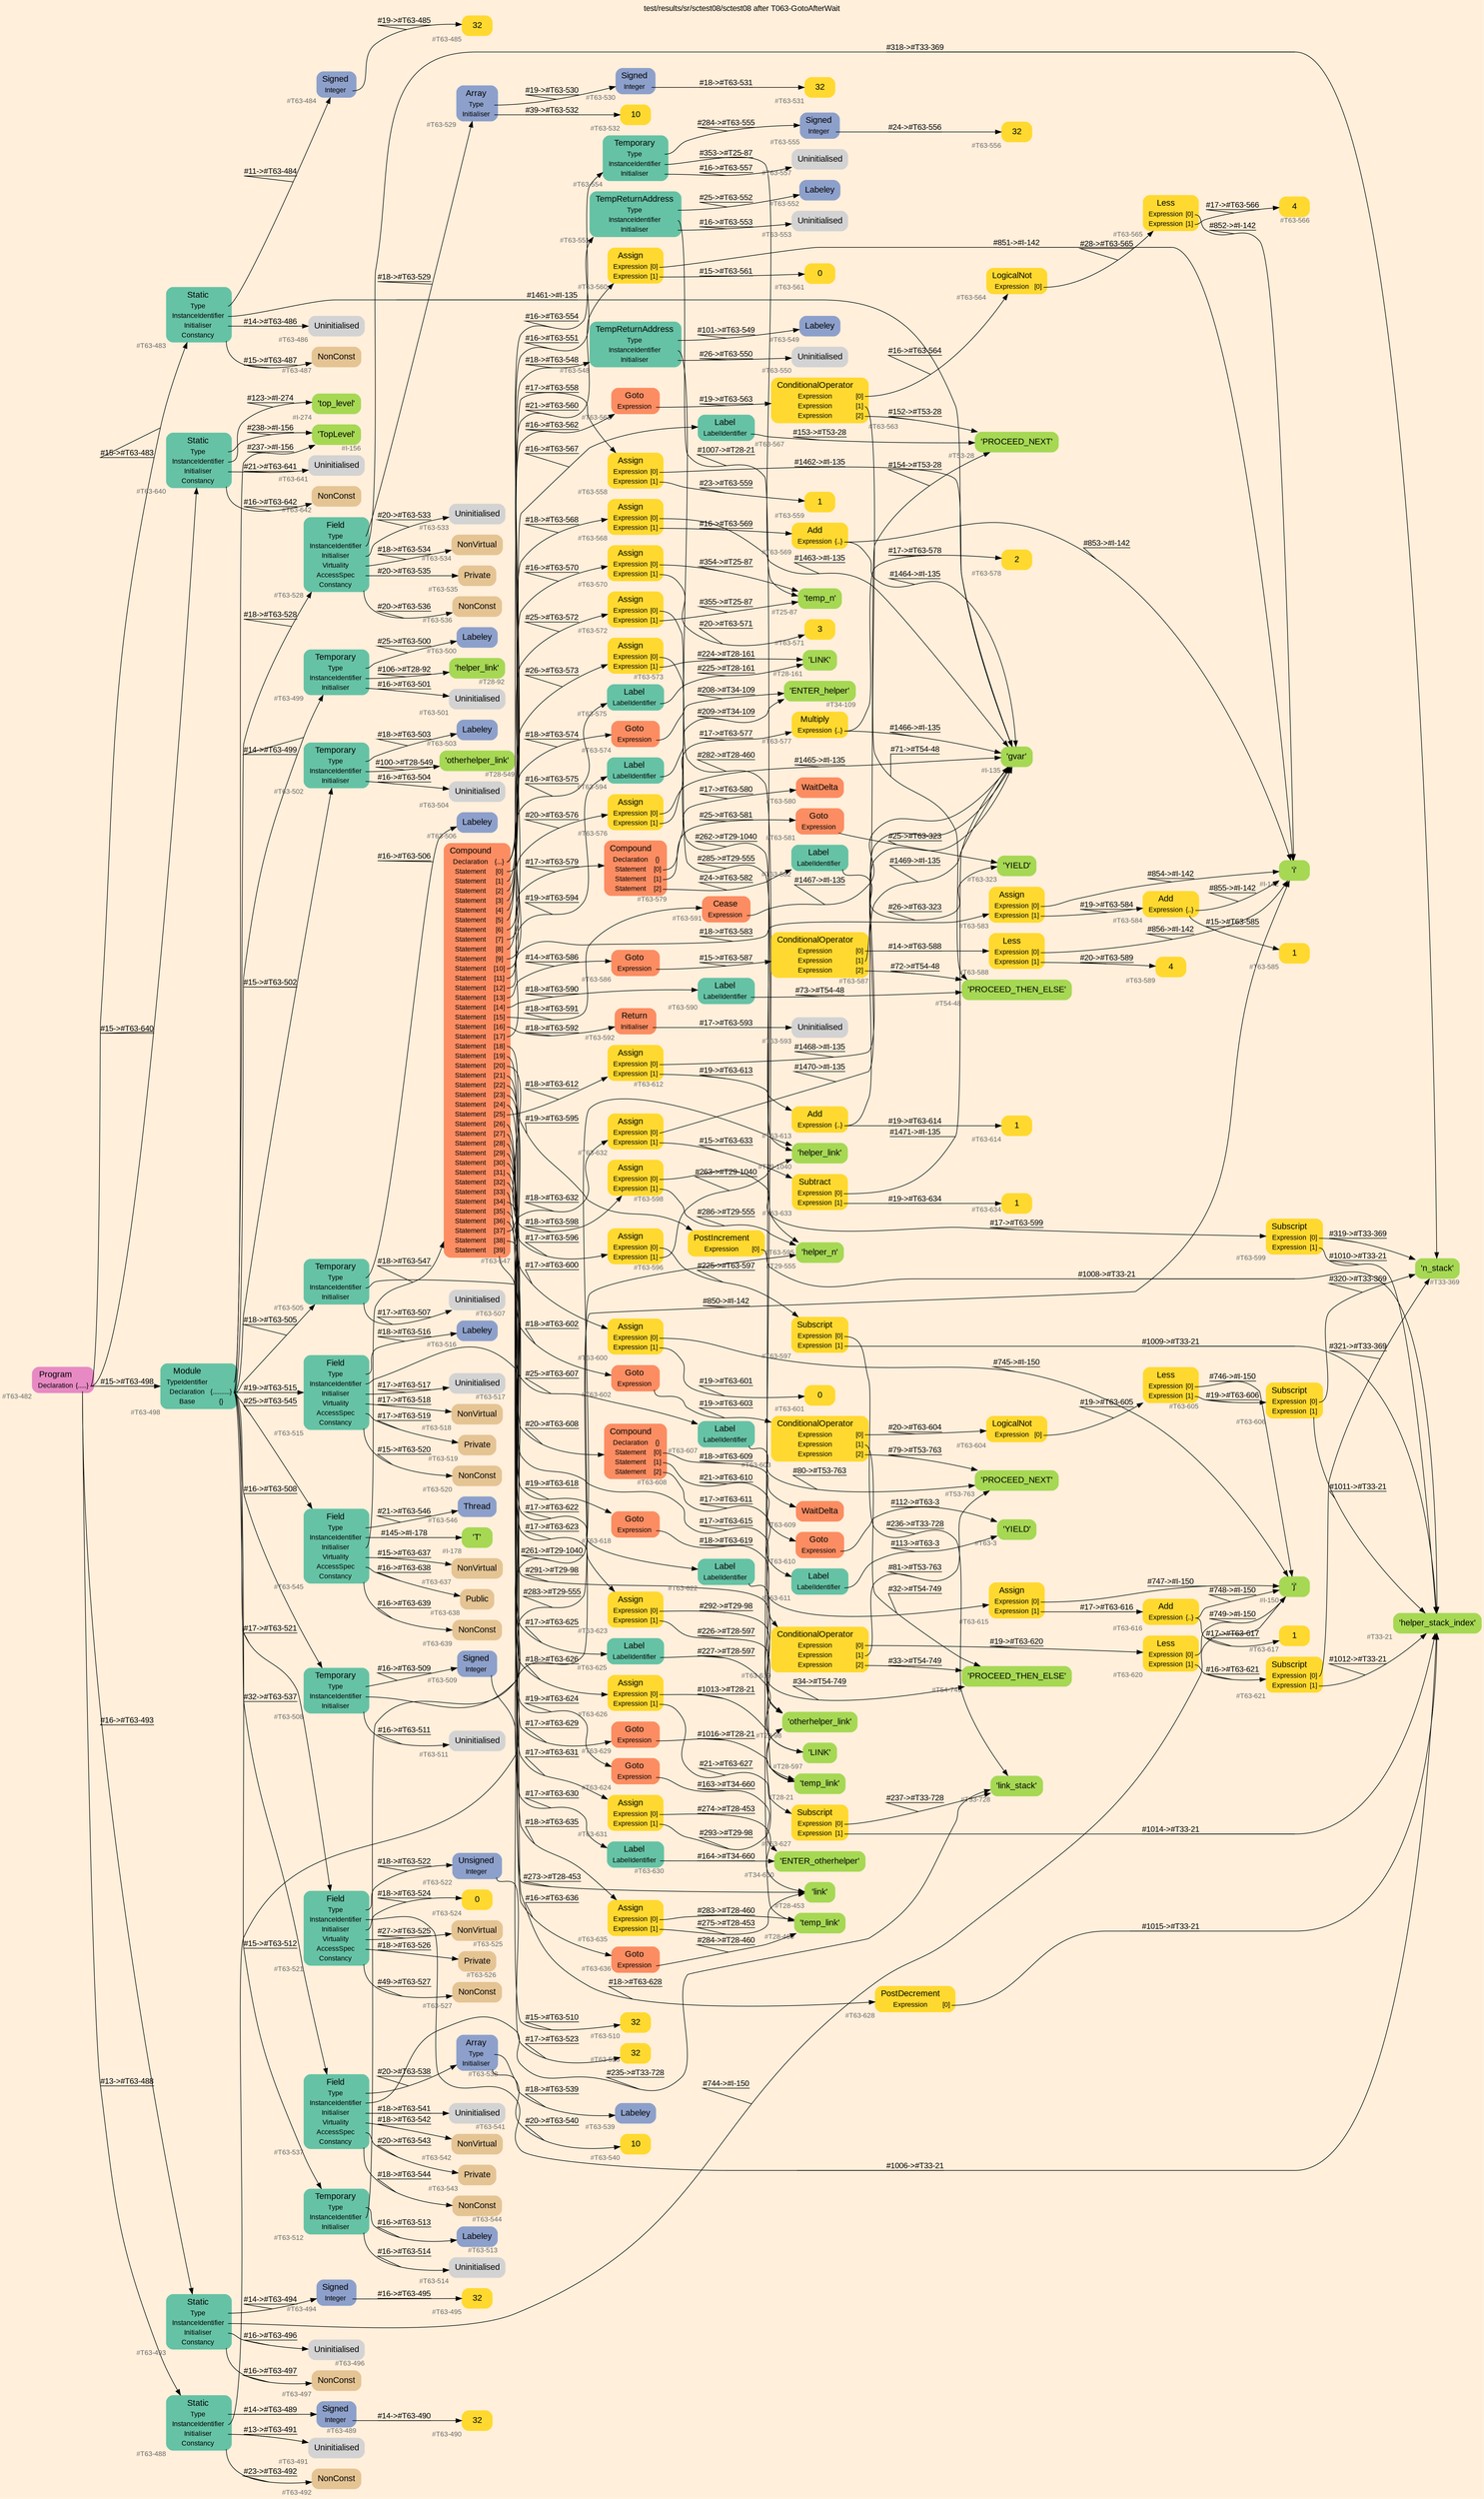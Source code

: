 digraph "test/results/sr/sctest08/sctest08 after T063-GotoAfterWait" {
label = "test/results/sr/sctest08/sctest08 after T063-GotoAfterWait"
labelloc = t
graph [
    rankdir = "LR"
    ranksep = 0.3
    bgcolor = antiquewhite1
    color = black
    fontcolor = black
    fontname = "Arial"
];
node [
    fontname = "Arial"
];
edge [
    fontname = "Arial"
];

// -------------------- node figure --------------------
// -------- block #T63-482 ----------
"#T63-482" [
    fillcolor = "/set28/4"
    xlabel = "#T63-482"
    fontsize = "12"
    fontcolor = grey40
    shape = "plaintext"
    label = <<TABLE BORDER="0" CELLBORDER="0" CELLSPACING="0">
     <TR><TD><FONT COLOR="black" POINT-SIZE="15">Program</FONT></TD></TR>
     <TR><TD><FONT COLOR="black" POINT-SIZE="12">Declaration</FONT></TD><TD PORT="port0"><FONT COLOR="black" POINT-SIZE="12">{.....}</FONT></TD></TR>
    </TABLE>>
    style = "rounded,filled"
];

// -------- block #T63-483 ----------
"#T63-483" [
    fillcolor = "/set28/1"
    xlabel = "#T63-483"
    fontsize = "12"
    fontcolor = grey40
    shape = "plaintext"
    label = <<TABLE BORDER="0" CELLBORDER="0" CELLSPACING="0">
     <TR><TD><FONT COLOR="black" POINT-SIZE="15">Static</FONT></TD></TR>
     <TR><TD><FONT COLOR="black" POINT-SIZE="12">Type</FONT></TD><TD PORT="port0"></TD></TR>
     <TR><TD><FONT COLOR="black" POINT-SIZE="12">InstanceIdentifier</FONT></TD><TD PORT="port1"></TD></TR>
     <TR><TD><FONT COLOR="black" POINT-SIZE="12">Initialiser</FONT></TD><TD PORT="port2"></TD></TR>
     <TR><TD><FONT COLOR="black" POINT-SIZE="12">Constancy</FONT></TD><TD PORT="port3"></TD></TR>
    </TABLE>>
    style = "rounded,filled"
];

// -------- block #T63-484 ----------
"#T63-484" [
    fillcolor = "/set28/3"
    xlabel = "#T63-484"
    fontsize = "12"
    fontcolor = grey40
    shape = "plaintext"
    label = <<TABLE BORDER="0" CELLBORDER="0" CELLSPACING="0">
     <TR><TD><FONT COLOR="black" POINT-SIZE="15">Signed</FONT></TD></TR>
     <TR><TD><FONT COLOR="black" POINT-SIZE="12">Integer</FONT></TD><TD PORT="port0"></TD></TR>
    </TABLE>>
    style = "rounded,filled"
];

// -------- block #T63-485 ----------
"#T63-485" [
    fillcolor = "/set28/6"
    xlabel = "#T63-485"
    fontsize = "12"
    fontcolor = grey40
    shape = "plaintext"
    label = <<TABLE BORDER="0" CELLBORDER="0" CELLSPACING="0">
     <TR><TD><FONT COLOR="black" POINT-SIZE="15">32</FONT></TD></TR>
    </TABLE>>
    style = "rounded,filled"
];

// -------- block #I-135 ----------
"#I-135" [
    fillcolor = "/set28/5"
    xlabel = "#I-135"
    fontsize = "12"
    fontcolor = grey40
    shape = "plaintext"
    label = <<TABLE BORDER="0" CELLBORDER="0" CELLSPACING="0">
     <TR><TD><FONT COLOR="black" POINT-SIZE="15">'gvar'</FONT></TD></TR>
    </TABLE>>
    style = "rounded,filled"
];

// -------- block #T63-486 ----------
"#T63-486" [
    xlabel = "#T63-486"
    fontsize = "12"
    fontcolor = grey40
    shape = "plaintext"
    label = <<TABLE BORDER="0" CELLBORDER="0" CELLSPACING="0">
     <TR><TD><FONT COLOR="black" POINT-SIZE="15">Uninitialised</FONT></TD></TR>
    </TABLE>>
    style = "rounded,filled"
];

// -------- block #T63-487 ----------
"#T63-487" [
    fillcolor = "/set28/7"
    xlabel = "#T63-487"
    fontsize = "12"
    fontcolor = grey40
    shape = "plaintext"
    label = <<TABLE BORDER="0" CELLBORDER="0" CELLSPACING="0">
     <TR><TD><FONT COLOR="black" POINT-SIZE="15">NonConst</FONT></TD></TR>
    </TABLE>>
    style = "rounded,filled"
];

// -------- block #T63-488 ----------
"#T63-488" [
    fillcolor = "/set28/1"
    xlabel = "#T63-488"
    fontsize = "12"
    fontcolor = grey40
    shape = "plaintext"
    label = <<TABLE BORDER="0" CELLBORDER="0" CELLSPACING="0">
     <TR><TD><FONT COLOR="black" POINT-SIZE="15">Static</FONT></TD></TR>
     <TR><TD><FONT COLOR="black" POINT-SIZE="12">Type</FONT></TD><TD PORT="port0"></TD></TR>
     <TR><TD><FONT COLOR="black" POINT-SIZE="12">InstanceIdentifier</FONT></TD><TD PORT="port1"></TD></TR>
     <TR><TD><FONT COLOR="black" POINT-SIZE="12">Initialiser</FONT></TD><TD PORT="port2"></TD></TR>
     <TR><TD><FONT COLOR="black" POINT-SIZE="12">Constancy</FONT></TD><TD PORT="port3"></TD></TR>
    </TABLE>>
    style = "rounded,filled"
];

// -------- block #T63-489 ----------
"#T63-489" [
    fillcolor = "/set28/3"
    xlabel = "#T63-489"
    fontsize = "12"
    fontcolor = grey40
    shape = "plaintext"
    label = <<TABLE BORDER="0" CELLBORDER="0" CELLSPACING="0">
     <TR><TD><FONT COLOR="black" POINT-SIZE="15">Signed</FONT></TD></TR>
     <TR><TD><FONT COLOR="black" POINT-SIZE="12">Integer</FONT></TD><TD PORT="port0"></TD></TR>
    </TABLE>>
    style = "rounded,filled"
];

// -------- block #T63-490 ----------
"#T63-490" [
    fillcolor = "/set28/6"
    xlabel = "#T63-490"
    fontsize = "12"
    fontcolor = grey40
    shape = "plaintext"
    label = <<TABLE BORDER="0" CELLBORDER="0" CELLSPACING="0">
     <TR><TD><FONT COLOR="black" POINT-SIZE="15">32</FONT></TD></TR>
    </TABLE>>
    style = "rounded,filled"
];

// -------- block #I-142 ----------
"#I-142" [
    fillcolor = "/set28/5"
    xlabel = "#I-142"
    fontsize = "12"
    fontcolor = grey40
    shape = "plaintext"
    label = <<TABLE BORDER="0" CELLBORDER="0" CELLSPACING="0">
     <TR><TD><FONT COLOR="black" POINT-SIZE="15">'i'</FONT></TD></TR>
    </TABLE>>
    style = "rounded,filled"
];

// -------- block #T63-491 ----------
"#T63-491" [
    xlabel = "#T63-491"
    fontsize = "12"
    fontcolor = grey40
    shape = "plaintext"
    label = <<TABLE BORDER="0" CELLBORDER="0" CELLSPACING="0">
     <TR><TD><FONT COLOR="black" POINT-SIZE="15">Uninitialised</FONT></TD></TR>
    </TABLE>>
    style = "rounded,filled"
];

// -------- block #T63-492 ----------
"#T63-492" [
    fillcolor = "/set28/7"
    xlabel = "#T63-492"
    fontsize = "12"
    fontcolor = grey40
    shape = "plaintext"
    label = <<TABLE BORDER="0" CELLBORDER="0" CELLSPACING="0">
     <TR><TD><FONT COLOR="black" POINT-SIZE="15">NonConst</FONT></TD></TR>
    </TABLE>>
    style = "rounded,filled"
];

// -------- block #T63-493 ----------
"#T63-493" [
    fillcolor = "/set28/1"
    xlabel = "#T63-493"
    fontsize = "12"
    fontcolor = grey40
    shape = "plaintext"
    label = <<TABLE BORDER="0" CELLBORDER="0" CELLSPACING="0">
     <TR><TD><FONT COLOR="black" POINT-SIZE="15">Static</FONT></TD></TR>
     <TR><TD><FONT COLOR="black" POINT-SIZE="12">Type</FONT></TD><TD PORT="port0"></TD></TR>
     <TR><TD><FONT COLOR="black" POINT-SIZE="12">InstanceIdentifier</FONT></TD><TD PORT="port1"></TD></TR>
     <TR><TD><FONT COLOR="black" POINT-SIZE="12">Initialiser</FONT></TD><TD PORT="port2"></TD></TR>
     <TR><TD><FONT COLOR="black" POINT-SIZE="12">Constancy</FONT></TD><TD PORT="port3"></TD></TR>
    </TABLE>>
    style = "rounded,filled"
];

// -------- block #T63-494 ----------
"#T63-494" [
    fillcolor = "/set28/3"
    xlabel = "#T63-494"
    fontsize = "12"
    fontcolor = grey40
    shape = "plaintext"
    label = <<TABLE BORDER="0" CELLBORDER="0" CELLSPACING="0">
     <TR><TD><FONT COLOR="black" POINT-SIZE="15">Signed</FONT></TD></TR>
     <TR><TD><FONT COLOR="black" POINT-SIZE="12">Integer</FONT></TD><TD PORT="port0"></TD></TR>
    </TABLE>>
    style = "rounded,filled"
];

// -------- block #T63-495 ----------
"#T63-495" [
    fillcolor = "/set28/6"
    xlabel = "#T63-495"
    fontsize = "12"
    fontcolor = grey40
    shape = "plaintext"
    label = <<TABLE BORDER="0" CELLBORDER="0" CELLSPACING="0">
     <TR><TD><FONT COLOR="black" POINT-SIZE="15">32</FONT></TD></TR>
    </TABLE>>
    style = "rounded,filled"
];

// -------- block #I-150 ----------
"#I-150" [
    fillcolor = "/set28/5"
    xlabel = "#I-150"
    fontsize = "12"
    fontcolor = grey40
    shape = "plaintext"
    label = <<TABLE BORDER="0" CELLBORDER="0" CELLSPACING="0">
     <TR><TD><FONT COLOR="black" POINT-SIZE="15">'j'</FONT></TD></TR>
    </TABLE>>
    style = "rounded,filled"
];

// -------- block #T63-496 ----------
"#T63-496" [
    xlabel = "#T63-496"
    fontsize = "12"
    fontcolor = grey40
    shape = "plaintext"
    label = <<TABLE BORDER="0" CELLBORDER="0" CELLSPACING="0">
     <TR><TD><FONT COLOR="black" POINT-SIZE="15">Uninitialised</FONT></TD></TR>
    </TABLE>>
    style = "rounded,filled"
];

// -------- block #T63-497 ----------
"#T63-497" [
    fillcolor = "/set28/7"
    xlabel = "#T63-497"
    fontsize = "12"
    fontcolor = grey40
    shape = "plaintext"
    label = <<TABLE BORDER="0" CELLBORDER="0" CELLSPACING="0">
     <TR><TD><FONT COLOR="black" POINT-SIZE="15">NonConst</FONT></TD></TR>
    </TABLE>>
    style = "rounded,filled"
];

// -------- block #T63-498 ----------
"#T63-498" [
    fillcolor = "/set28/1"
    xlabel = "#T63-498"
    fontsize = "12"
    fontcolor = grey40
    shape = "plaintext"
    label = <<TABLE BORDER="0" CELLBORDER="0" CELLSPACING="0">
     <TR><TD><FONT COLOR="black" POINT-SIZE="15">Module</FONT></TD></TR>
     <TR><TD><FONT COLOR="black" POINT-SIZE="12">TypeIdentifier</FONT></TD><TD PORT="port0"></TD></TR>
     <TR><TD><FONT COLOR="black" POINT-SIZE="12">Declaration</FONT></TD><TD PORT="port1"><FONT COLOR="black" POINT-SIZE="12">{..........}</FONT></TD></TR>
     <TR><TD><FONT COLOR="black" POINT-SIZE="12">Base</FONT></TD><TD PORT="port2"><FONT COLOR="black" POINT-SIZE="12">{}</FONT></TD></TR>
    </TABLE>>
    style = "rounded,filled"
];

// -------- block #I-156 ----------
"#I-156" [
    fillcolor = "/set28/5"
    xlabel = "#I-156"
    fontsize = "12"
    fontcolor = grey40
    shape = "plaintext"
    label = <<TABLE BORDER="0" CELLBORDER="0" CELLSPACING="0">
     <TR><TD><FONT COLOR="black" POINT-SIZE="15">'TopLevel'</FONT></TD></TR>
    </TABLE>>
    style = "rounded,filled"
];

// -------- block #T63-499 ----------
"#T63-499" [
    fillcolor = "/set28/1"
    xlabel = "#T63-499"
    fontsize = "12"
    fontcolor = grey40
    shape = "plaintext"
    label = <<TABLE BORDER="0" CELLBORDER="0" CELLSPACING="0">
     <TR><TD><FONT COLOR="black" POINT-SIZE="15">Temporary</FONT></TD></TR>
     <TR><TD><FONT COLOR="black" POINT-SIZE="12">Type</FONT></TD><TD PORT="port0"></TD></TR>
     <TR><TD><FONT COLOR="black" POINT-SIZE="12">InstanceIdentifier</FONT></TD><TD PORT="port1"></TD></TR>
     <TR><TD><FONT COLOR="black" POINT-SIZE="12">Initialiser</FONT></TD><TD PORT="port2"></TD></TR>
    </TABLE>>
    style = "rounded,filled"
];

// -------- block #T63-500 ----------
"#T63-500" [
    fillcolor = "/set28/3"
    xlabel = "#T63-500"
    fontsize = "12"
    fontcolor = grey40
    shape = "plaintext"
    label = <<TABLE BORDER="0" CELLBORDER="0" CELLSPACING="0">
     <TR><TD><FONT COLOR="black" POINT-SIZE="15">Labeley</FONT></TD></TR>
    </TABLE>>
    style = "rounded,filled"
];

// -------- block #T28-92 ----------
"#T28-92" [
    fillcolor = "/set28/5"
    xlabel = "#T28-92"
    fontsize = "12"
    fontcolor = grey40
    shape = "plaintext"
    label = <<TABLE BORDER="0" CELLBORDER="0" CELLSPACING="0">
     <TR><TD><FONT COLOR="black" POINT-SIZE="15">'helper_link'</FONT></TD></TR>
    </TABLE>>
    style = "rounded,filled"
];

// -------- block #T63-501 ----------
"#T63-501" [
    xlabel = "#T63-501"
    fontsize = "12"
    fontcolor = grey40
    shape = "plaintext"
    label = <<TABLE BORDER="0" CELLBORDER="0" CELLSPACING="0">
     <TR><TD><FONT COLOR="black" POINT-SIZE="15">Uninitialised</FONT></TD></TR>
    </TABLE>>
    style = "rounded,filled"
];

// -------- block #T63-502 ----------
"#T63-502" [
    fillcolor = "/set28/1"
    xlabel = "#T63-502"
    fontsize = "12"
    fontcolor = grey40
    shape = "plaintext"
    label = <<TABLE BORDER="0" CELLBORDER="0" CELLSPACING="0">
     <TR><TD><FONT COLOR="black" POINT-SIZE="15">Temporary</FONT></TD></TR>
     <TR><TD><FONT COLOR="black" POINT-SIZE="12">Type</FONT></TD><TD PORT="port0"></TD></TR>
     <TR><TD><FONT COLOR="black" POINT-SIZE="12">InstanceIdentifier</FONT></TD><TD PORT="port1"></TD></TR>
     <TR><TD><FONT COLOR="black" POINT-SIZE="12">Initialiser</FONT></TD><TD PORT="port2"></TD></TR>
    </TABLE>>
    style = "rounded,filled"
];

// -------- block #T63-503 ----------
"#T63-503" [
    fillcolor = "/set28/3"
    xlabel = "#T63-503"
    fontsize = "12"
    fontcolor = grey40
    shape = "plaintext"
    label = <<TABLE BORDER="0" CELLBORDER="0" CELLSPACING="0">
     <TR><TD><FONT COLOR="black" POINT-SIZE="15">Labeley</FONT></TD></TR>
    </TABLE>>
    style = "rounded,filled"
];

// -------- block #T28-549 ----------
"#T28-549" [
    fillcolor = "/set28/5"
    xlabel = "#T28-549"
    fontsize = "12"
    fontcolor = grey40
    shape = "plaintext"
    label = <<TABLE BORDER="0" CELLBORDER="0" CELLSPACING="0">
     <TR><TD><FONT COLOR="black" POINT-SIZE="15">'otherhelper_link'</FONT></TD></TR>
    </TABLE>>
    style = "rounded,filled"
];

// -------- block #T63-504 ----------
"#T63-504" [
    xlabel = "#T63-504"
    fontsize = "12"
    fontcolor = grey40
    shape = "plaintext"
    label = <<TABLE BORDER="0" CELLBORDER="0" CELLSPACING="0">
     <TR><TD><FONT COLOR="black" POINT-SIZE="15">Uninitialised</FONT></TD></TR>
    </TABLE>>
    style = "rounded,filled"
];

// -------- block #T63-505 ----------
"#T63-505" [
    fillcolor = "/set28/1"
    xlabel = "#T63-505"
    fontsize = "12"
    fontcolor = grey40
    shape = "plaintext"
    label = <<TABLE BORDER="0" CELLBORDER="0" CELLSPACING="0">
     <TR><TD><FONT COLOR="black" POINT-SIZE="15">Temporary</FONT></TD></TR>
     <TR><TD><FONT COLOR="black" POINT-SIZE="12">Type</FONT></TD><TD PORT="port0"></TD></TR>
     <TR><TD><FONT COLOR="black" POINT-SIZE="12">InstanceIdentifier</FONT></TD><TD PORT="port1"></TD></TR>
     <TR><TD><FONT COLOR="black" POINT-SIZE="12">Initialiser</FONT></TD><TD PORT="port2"></TD></TR>
    </TABLE>>
    style = "rounded,filled"
];

// -------- block #T63-506 ----------
"#T63-506" [
    fillcolor = "/set28/3"
    xlabel = "#T63-506"
    fontsize = "12"
    fontcolor = grey40
    shape = "plaintext"
    label = <<TABLE BORDER="0" CELLBORDER="0" CELLSPACING="0">
     <TR><TD><FONT COLOR="black" POINT-SIZE="15">Labeley</FONT></TD></TR>
    </TABLE>>
    style = "rounded,filled"
];

// -------- block #T29-98 ----------
"#T29-98" [
    fillcolor = "/set28/5"
    xlabel = "#T29-98"
    fontsize = "12"
    fontcolor = grey40
    shape = "plaintext"
    label = <<TABLE BORDER="0" CELLBORDER="0" CELLSPACING="0">
     <TR><TD><FONT COLOR="black" POINT-SIZE="15">'otherhelper_link'</FONT></TD></TR>
    </TABLE>>
    style = "rounded,filled"
];

// -------- block #T63-507 ----------
"#T63-507" [
    xlabel = "#T63-507"
    fontsize = "12"
    fontcolor = grey40
    shape = "plaintext"
    label = <<TABLE BORDER="0" CELLBORDER="0" CELLSPACING="0">
     <TR><TD><FONT COLOR="black" POINT-SIZE="15">Uninitialised</FONT></TD></TR>
    </TABLE>>
    style = "rounded,filled"
];

// -------- block #T63-508 ----------
"#T63-508" [
    fillcolor = "/set28/1"
    xlabel = "#T63-508"
    fontsize = "12"
    fontcolor = grey40
    shape = "plaintext"
    label = <<TABLE BORDER="0" CELLBORDER="0" CELLSPACING="0">
     <TR><TD><FONT COLOR="black" POINT-SIZE="15">Temporary</FONT></TD></TR>
     <TR><TD><FONT COLOR="black" POINT-SIZE="12">Type</FONT></TD><TD PORT="port0"></TD></TR>
     <TR><TD><FONT COLOR="black" POINT-SIZE="12">InstanceIdentifier</FONT></TD><TD PORT="port1"></TD></TR>
     <TR><TD><FONT COLOR="black" POINT-SIZE="12">Initialiser</FONT></TD><TD PORT="port2"></TD></TR>
    </TABLE>>
    style = "rounded,filled"
];

// -------- block #T63-509 ----------
"#T63-509" [
    fillcolor = "/set28/3"
    xlabel = "#T63-509"
    fontsize = "12"
    fontcolor = grey40
    shape = "plaintext"
    label = <<TABLE BORDER="0" CELLBORDER="0" CELLSPACING="0">
     <TR><TD><FONT COLOR="black" POINT-SIZE="15">Signed</FONT></TD></TR>
     <TR><TD><FONT COLOR="black" POINT-SIZE="12">Integer</FONT></TD><TD PORT="port0"></TD></TR>
    </TABLE>>
    style = "rounded,filled"
];

// -------- block #T63-510 ----------
"#T63-510" [
    fillcolor = "/set28/6"
    xlabel = "#T63-510"
    fontsize = "12"
    fontcolor = grey40
    shape = "plaintext"
    label = <<TABLE BORDER="0" CELLBORDER="0" CELLSPACING="0">
     <TR><TD><FONT COLOR="black" POINT-SIZE="15">32</FONT></TD></TR>
    </TABLE>>
    style = "rounded,filled"
];

// -------- block #T29-555 ----------
"#T29-555" [
    fillcolor = "/set28/5"
    xlabel = "#T29-555"
    fontsize = "12"
    fontcolor = grey40
    shape = "plaintext"
    label = <<TABLE BORDER="0" CELLBORDER="0" CELLSPACING="0">
     <TR><TD><FONT COLOR="black" POINT-SIZE="15">'helper_n'</FONT></TD></TR>
    </TABLE>>
    style = "rounded,filled"
];

// -------- block #T63-511 ----------
"#T63-511" [
    xlabel = "#T63-511"
    fontsize = "12"
    fontcolor = grey40
    shape = "plaintext"
    label = <<TABLE BORDER="0" CELLBORDER="0" CELLSPACING="0">
     <TR><TD><FONT COLOR="black" POINT-SIZE="15">Uninitialised</FONT></TD></TR>
    </TABLE>>
    style = "rounded,filled"
];

// -------- block #T63-512 ----------
"#T63-512" [
    fillcolor = "/set28/1"
    xlabel = "#T63-512"
    fontsize = "12"
    fontcolor = grey40
    shape = "plaintext"
    label = <<TABLE BORDER="0" CELLBORDER="0" CELLSPACING="0">
     <TR><TD><FONT COLOR="black" POINT-SIZE="15">Temporary</FONT></TD></TR>
     <TR><TD><FONT COLOR="black" POINT-SIZE="12">Type</FONT></TD><TD PORT="port0"></TD></TR>
     <TR><TD><FONT COLOR="black" POINT-SIZE="12">InstanceIdentifier</FONT></TD><TD PORT="port1"></TD></TR>
     <TR><TD><FONT COLOR="black" POINT-SIZE="12">Initialiser</FONT></TD><TD PORT="port2"></TD></TR>
    </TABLE>>
    style = "rounded,filled"
];

// -------- block #T63-513 ----------
"#T63-513" [
    fillcolor = "/set28/3"
    xlabel = "#T63-513"
    fontsize = "12"
    fontcolor = grey40
    shape = "plaintext"
    label = <<TABLE BORDER="0" CELLBORDER="0" CELLSPACING="0">
     <TR><TD><FONT COLOR="black" POINT-SIZE="15">Labeley</FONT></TD></TR>
    </TABLE>>
    style = "rounded,filled"
];

// -------- block #T29-1040 ----------
"#T29-1040" [
    fillcolor = "/set28/5"
    xlabel = "#T29-1040"
    fontsize = "12"
    fontcolor = grey40
    shape = "plaintext"
    label = <<TABLE BORDER="0" CELLBORDER="0" CELLSPACING="0">
     <TR><TD><FONT COLOR="black" POINT-SIZE="15">'helper_link'</FONT></TD></TR>
    </TABLE>>
    style = "rounded,filled"
];

// -------- block #T63-514 ----------
"#T63-514" [
    xlabel = "#T63-514"
    fontsize = "12"
    fontcolor = grey40
    shape = "plaintext"
    label = <<TABLE BORDER="0" CELLBORDER="0" CELLSPACING="0">
     <TR><TD><FONT COLOR="black" POINT-SIZE="15">Uninitialised</FONT></TD></TR>
    </TABLE>>
    style = "rounded,filled"
];

// -------- block #T63-515 ----------
"#T63-515" [
    fillcolor = "/set28/1"
    xlabel = "#T63-515"
    fontsize = "12"
    fontcolor = grey40
    shape = "plaintext"
    label = <<TABLE BORDER="0" CELLBORDER="0" CELLSPACING="0">
     <TR><TD><FONT COLOR="black" POINT-SIZE="15">Field</FONT></TD></TR>
     <TR><TD><FONT COLOR="black" POINT-SIZE="12">Type</FONT></TD><TD PORT="port0"></TD></TR>
     <TR><TD><FONT COLOR="black" POINT-SIZE="12">InstanceIdentifier</FONT></TD><TD PORT="port1"></TD></TR>
     <TR><TD><FONT COLOR="black" POINT-SIZE="12">Initialiser</FONT></TD><TD PORT="port2"></TD></TR>
     <TR><TD><FONT COLOR="black" POINT-SIZE="12">Virtuality</FONT></TD><TD PORT="port3"></TD></TR>
     <TR><TD><FONT COLOR="black" POINT-SIZE="12">AccessSpec</FONT></TD><TD PORT="port4"></TD></TR>
     <TR><TD><FONT COLOR="black" POINT-SIZE="12">Constancy</FONT></TD><TD PORT="port5"></TD></TR>
    </TABLE>>
    style = "rounded,filled"
];

// -------- block #T63-516 ----------
"#T63-516" [
    fillcolor = "/set28/3"
    xlabel = "#T63-516"
    fontsize = "12"
    fontcolor = grey40
    shape = "plaintext"
    label = <<TABLE BORDER="0" CELLBORDER="0" CELLSPACING="0">
     <TR><TD><FONT COLOR="black" POINT-SIZE="15">Labeley</FONT></TD></TR>
    </TABLE>>
    style = "rounded,filled"
];

// -------- block #T28-453 ----------
"#T28-453" [
    fillcolor = "/set28/5"
    xlabel = "#T28-453"
    fontsize = "12"
    fontcolor = grey40
    shape = "plaintext"
    label = <<TABLE BORDER="0" CELLBORDER="0" CELLSPACING="0">
     <TR><TD><FONT COLOR="black" POINT-SIZE="15">'link'</FONT></TD></TR>
    </TABLE>>
    style = "rounded,filled"
];

// -------- block #T63-517 ----------
"#T63-517" [
    xlabel = "#T63-517"
    fontsize = "12"
    fontcolor = grey40
    shape = "plaintext"
    label = <<TABLE BORDER="0" CELLBORDER="0" CELLSPACING="0">
     <TR><TD><FONT COLOR="black" POINT-SIZE="15">Uninitialised</FONT></TD></TR>
    </TABLE>>
    style = "rounded,filled"
];

// -------- block #T63-518 ----------
"#T63-518" [
    fillcolor = "/set28/7"
    xlabel = "#T63-518"
    fontsize = "12"
    fontcolor = grey40
    shape = "plaintext"
    label = <<TABLE BORDER="0" CELLBORDER="0" CELLSPACING="0">
     <TR><TD><FONT COLOR="black" POINT-SIZE="15">NonVirtual</FONT></TD></TR>
    </TABLE>>
    style = "rounded,filled"
];

// -------- block #T63-519 ----------
"#T63-519" [
    fillcolor = "/set28/7"
    xlabel = "#T63-519"
    fontsize = "12"
    fontcolor = grey40
    shape = "plaintext"
    label = <<TABLE BORDER="0" CELLBORDER="0" CELLSPACING="0">
     <TR><TD><FONT COLOR="black" POINT-SIZE="15">Private</FONT></TD></TR>
    </TABLE>>
    style = "rounded,filled"
];

// -------- block #T63-520 ----------
"#T63-520" [
    fillcolor = "/set28/7"
    xlabel = "#T63-520"
    fontsize = "12"
    fontcolor = grey40
    shape = "plaintext"
    label = <<TABLE BORDER="0" CELLBORDER="0" CELLSPACING="0">
     <TR><TD><FONT COLOR="black" POINT-SIZE="15">NonConst</FONT></TD></TR>
    </TABLE>>
    style = "rounded,filled"
];

// -------- block #T63-521 ----------
"#T63-521" [
    fillcolor = "/set28/1"
    xlabel = "#T63-521"
    fontsize = "12"
    fontcolor = grey40
    shape = "plaintext"
    label = <<TABLE BORDER="0" CELLBORDER="0" CELLSPACING="0">
     <TR><TD><FONT COLOR="black" POINT-SIZE="15">Field</FONT></TD></TR>
     <TR><TD><FONT COLOR="black" POINT-SIZE="12">Type</FONT></TD><TD PORT="port0"></TD></TR>
     <TR><TD><FONT COLOR="black" POINT-SIZE="12">InstanceIdentifier</FONT></TD><TD PORT="port1"></TD></TR>
     <TR><TD><FONT COLOR="black" POINT-SIZE="12">Initialiser</FONT></TD><TD PORT="port2"></TD></TR>
     <TR><TD><FONT COLOR="black" POINT-SIZE="12">Virtuality</FONT></TD><TD PORT="port3"></TD></TR>
     <TR><TD><FONT COLOR="black" POINT-SIZE="12">AccessSpec</FONT></TD><TD PORT="port4"></TD></TR>
     <TR><TD><FONT COLOR="black" POINT-SIZE="12">Constancy</FONT></TD><TD PORT="port5"></TD></TR>
    </TABLE>>
    style = "rounded,filled"
];

// -------- block #T63-522 ----------
"#T63-522" [
    fillcolor = "/set28/3"
    xlabel = "#T63-522"
    fontsize = "12"
    fontcolor = grey40
    shape = "plaintext"
    label = <<TABLE BORDER="0" CELLBORDER="0" CELLSPACING="0">
     <TR><TD><FONT COLOR="black" POINT-SIZE="15">Unsigned</FONT></TD></TR>
     <TR><TD><FONT COLOR="black" POINT-SIZE="12">Integer</FONT></TD><TD PORT="port0"></TD></TR>
    </TABLE>>
    style = "rounded,filled"
];

// -------- block #T63-523 ----------
"#T63-523" [
    fillcolor = "/set28/6"
    xlabel = "#T63-523"
    fontsize = "12"
    fontcolor = grey40
    shape = "plaintext"
    label = <<TABLE BORDER="0" CELLBORDER="0" CELLSPACING="0">
     <TR><TD><FONT COLOR="black" POINT-SIZE="15">32</FONT></TD></TR>
    </TABLE>>
    style = "rounded,filled"
];

// -------- block #T33-21 ----------
"#T33-21" [
    fillcolor = "/set28/5"
    xlabel = "#T33-21"
    fontsize = "12"
    fontcolor = grey40
    shape = "plaintext"
    label = <<TABLE BORDER="0" CELLBORDER="0" CELLSPACING="0">
     <TR><TD><FONT COLOR="black" POINT-SIZE="15">'helper_stack_index'</FONT></TD></TR>
    </TABLE>>
    style = "rounded,filled"
];

// -------- block #T63-524 ----------
"#T63-524" [
    fillcolor = "/set28/6"
    xlabel = "#T63-524"
    fontsize = "12"
    fontcolor = grey40
    shape = "plaintext"
    label = <<TABLE BORDER="0" CELLBORDER="0" CELLSPACING="0">
     <TR><TD><FONT COLOR="black" POINT-SIZE="15">0</FONT></TD></TR>
    </TABLE>>
    style = "rounded,filled"
];

// -------- block #T63-525 ----------
"#T63-525" [
    fillcolor = "/set28/7"
    xlabel = "#T63-525"
    fontsize = "12"
    fontcolor = grey40
    shape = "plaintext"
    label = <<TABLE BORDER="0" CELLBORDER="0" CELLSPACING="0">
     <TR><TD><FONT COLOR="black" POINT-SIZE="15">NonVirtual</FONT></TD></TR>
    </TABLE>>
    style = "rounded,filled"
];

// -------- block #T63-526 ----------
"#T63-526" [
    fillcolor = "/set28/7"
    xlabel = "#T63-526"
    fontsize = "12"
    fontcolor = grey40
    shape = "plaintext"
    label = <<TABLE BORDER="0" CELLBORDER="0" CELLSPACING="0">
     <TR><TD><FONT COLOR="black" POINT-SIZE="15">Private</FONT></TD></TR>
    </TABLE>>
    style = "rounded,filled"
];

// -------- block #T63-527 ----------
"#T63-527" [
    fillcolor = "/set28/7"
    xlabel = "#T63-527"
    fontsize = "12"
    fontcolor = grey40
    shape = "plaintext"
    label = <<TABLE BORDER="0" CELLBORDER="0" CELLSPACING="0">
     <TR><TD><FONT COLOR="black" POINT-SIZE="15">NonConst</FONT></TD></TR>
    </TABLE>>
    style = "rounded,filled"
];

// -------- block #T63-528 ----------
"#T63-528" [
    fillcolor = "/set28/1"
    xlabel = "#T63-528"
    fontsize = "12"
    fontcolor = grey40
    shape = "plaintext"
    label = <<TABLE BORDER="0" CELLBORDER="0" CELLSPACING="0">
     <TR><TD><FONT COLOR="black" POINT-SIZE="15">Field</FONT></TD></TR>
     <TR><TD><FONT COLOR="black" POINT-SIZE="12">Type</FONT></TD><TD PORT="port0"></TD></TR>
     <TR><TD><FONT COLOR="black" POINT-SIZE="12">InstanceIdentifier</FONT></TD><TD PORT="port1"></TD></TR>
     <TR><TD><FONT COLOR="black" POINT-SIZE="12">Initialiser</FONT></TD><TD PORT="port2"></TD></TR>
     <TR><TD><FONT COLOR="black" POINT-SIZE="12">Virtuality</FONT></TD><TD PORT="port3"></TD></TR>
     <TR><TD><FONT COLOR="black" POINT-SIZE="12">AccessSpec</FONT></TD><TD PORT="port4"></TD></TR>
     <TR><TD><FONT COLOR="black" POINT-SIZE="12">Constancy</FONT></TD><TD PORT="port5"></TD></TR>
    </TABLE>>
    style = "rounded,filled"
];

// -------- block #T63-529 ----------
"#T63-529" [
    fillcolor = "/set28/3"
    xlabel = "#T63-529"
    fontsize = "12"
    fontcolor = grey40
    shape = "plaintext"
    label = <<TABLE BORDER="0" CELLBORDER="0" CELLSPACING="0">
     <TR><TD><FONT COLOR="black" POINT-SIZE="15">Array</FONT></TD></TR>
     <TR><TD><FONT COLOR="black" POINT-SIZE="12">Type</FONT></TD><TD PORT="port0"></TD></TR>
     <TR><TD><FONT COLOR="black" POINT-SIZE="12">Initialiser</FONT></TD><TD PORT="port1"></TD></TR>
    </TABLE>>
    style = "rounded,filled"
];

// -------- block #T63-530 ----------
"#T63-530" [
    fillcolor = "/set28/3"
    xlabel = "#T63-530"
    fontsize = "12"
    fontcolor = grey40
    shape = "plaintext"
    label = <<TABLE BORDER="0" CELLBORDER="0" CELLSPACING="0">
     <TR><TD><FONT COLOR="black" POINT-SIZE="15">Signed</FONT></TD></TR>
     <TR><TD><FONT COLOR="black" POINT-SIZE="12">Integer</FONT></TD><TD PORT="port0"></TD></TR>
    </TABLE>>
    style = "rounded,filled"
];

// -------- block #T63-531 ----------
"#T63-531" [
    fillcolor = "/set28/6"
    xlabel = "#T63-531"
    fontsize = "12"
    fontcolor = grey40
    shape = "plaintext"
    label = <<TABLE BORDER="0" CELLBORDER="0" CELLSPACING="0">
     <TR><TD><FONT COLOR="black" POINT-SIZE="15">32</FONT></TD></TR>
    </TABLE>>
    style = "rounded,filled"
];

// -------- block #T63-532 ----------
"#T63-532" [
    fillcolor = "/set28/6"
    xlabel = "#T63-532"
    fontsize = "12"
    fontcolor = grey40
    shape = "plaintext"
    label = <<TABLE BORDER="0" CELLBORDER="0" CELLSPACING="0">
     <TR><TD><FONT COLOR="black" POINT-SIZE="15">10</FONT></TD></TR>
    </TABLE>>
    style = "rounded,filled"
];

// -------- block #T33-369 ----------
"#T33-369" [
    fillcolor = "/set28/5"
    xlabel = "#T33-369"
    fontsize = "12"
    fontcolor = grey40
    shape = "plaintext"
    label = <<TABLE BORDER="0" CELLBORDER="0" CELLSPACING="0">
     <TR><TD><FONT COLOR="black" POINT-SIZE="15">'n_stack'</FONT></TD></TR>
    </TABLE>>
    style = "rounded,filled"
];

// -------- block #T63-533 ----------
"#T63-533" [
    xlabel = "#T63-533"
    fontsize = "12"
    fontcolor = grey40
    shape = "plaintext"
    label = <<TABLE BORDER="0" CELLBORDER="0" CELLSPACING="0">
     <TR><TD><FONT COLOR="black" POINT-SIZE="15">Uninitialised</FONT></TD></TR>
    </TABLE>>
    style = "rounded,filled"
];

// -------- block #T63-534 ----------
"#T63-534" [
    fillcolor = "/set28/7"
    xlabel = "#T63-534"
    fontsize = "12"
    fontcolor = grey40
    shape = "plaintext"
    label = <<TABLE BORDER="0" CELLBORDER="0" CELLSPACING="0">
     <TR><TD><FONT COLOR="black" POINT-SIZE="15">NonVirtual</FONT></TD></TR>
    </TABLE>>
    style = "rounded,filled"
];

// -------- block #T63-535 ----------
"#T63-535" [
    fillcolor = "/set28/7"
    xlabel = "#T63-535"
    fontsize = "12"
    fontcolor = grey40
    shape = "plaintext"
    label = <<TABLE BORDER="0" CELLBORDER="0" CELLSPACING="0">
     <TR><TD><FONT COLOR="black" POINT-SIZE="15">Private</FONT></TD></TR>
    </TABLE>>
    style = "rounded,filled"
];

// -------- block #T63-536 ----------
"#T63-536" [
    fillcolor = "/set28/7"
    xlabel = "#T63-536"
    fontsize = "12"
    fontcolor = grey40
    shape = "plaintext"
    label = <<TABLE BORDER="0" CELLBORDER="0" CELLSPACING="0">
     <TR><TD><FONT COLOR="black" POINT-SIZE="15">NonConst</FONT></TD></TR>
    </TABLE>>
    style = "rounded,filled"
];

// -------- block #T63-537 ----------
"#T63-537" [
    fillcolor = "/set28/1"
    xlabel = "#T63-537"
    fontsize = "12"
    fontcolor = grey40
    shape = "plaintext"
    label = <<TABLE BORDER="0" CELLBORDER="0" CELLSPACING="0">
     <TR><TD><FONT COLOR="black" POINT-SIZE="15">Field</FONT></TD></TR>
     <TR><TD><FONT COLOR="black" POINT-SIZE="12">Type</FONT></TD><TD PORT="port0"></TD></TR>
     <TR><TD><FONT COLOR="black" POINT-SIZE="12">InstanceIdentifier</FONT></TD><TD PORT="port1"></TD></TR>
     <TR><TD><FONT COLOR="black" POINT-SIZE="12">Initialiser</FONT></TD><TD PORT="port2"></TD></TR>
     <TR><TD><FONT COLOR="black" POINT-SIZE="12">Virtuality</FONT></TD><TD PORT="port3"></TD></TR>
     <TR><TD><FONT COLOR="black" POINT-SIZE="12">AccessSpec</FONT></TD><TD PORT="port4"></TD></TR>
     <TR><TD><FONT COLOR="black" POINT-SIZE="12">Constancy</FONT></TD><TD PORT="port5"></TD></TR>
    </TABLE>>
    style = "rounded,filled"
];

// -------- block #T63-538 ----------
"#T63-538" [
    fillcolor = "/set28/3"
    xlabel = "#T63-538"
    fontsize = "12"
    fontcolor = grey40
    shape = "plaintext"
    label = <<TABLE BORDER="0" CELLBORDER="0" CELLSPACING="0">
     <TR><TD><FONT COLOR="black" POINT-SIZE="15">Array</FONT></TD></TR>
     <TR><TD><FONT COLOR="black" POINT-SIZE="12">Type</FONT></TD><TD PORT="port0"></TD></TR>
     <TR><TD><FONT COLOR="black" POINT-SIZE="12">Initialiser</FONT></TD><TD PORT="port1"></TD></TR>
    </TABLE>>
    style = "rounded,filled"
];

// -------- block #T63-539 ----------
"#T63-539" [
    fillcolor = "/set28/3"
    xlabel = "#T63-539"
    fontsize = "12"
    fontcolor = grey40
    shape = "plaintext"
    label = <<TABLE BORDER="0" CELLBORDER="0" CELLSPACING="0">
     <TR><TD><FONT COLOR="black" POINT-SIZE="15">Labeley</FONT></TD></TR>
    </TABLE>>
    style = "rounded,filled"
];

// -------- block #T63-540 ----------
"#T63-540" [
    fillcolor = "/set28/6"
    xlabel = "#T63-540"
    fontsize = "12"
    fontcolor = grey40
    shape = "plaintext"
    label = <<TABLE BORDER="0" CELLBORDER="0" CELLSPACING="0">
     <TR><TD><FONT COLOR="black" POINT-SIZE="15">10</FONT></TD></TR>
    </TABLE>>
    style = "rounded,filled"
];

// -------- block #T33-728 ----------
"#T33-728" [
    fillcolor = "/set28/5"
    xlabel = "#T33-728"
    fontsize = "12"
    fontcolor = grey40
    shape = "plaintext"
    label = <<TABLE BORDER="0" CELLBORDER="0" CELLSPACING="0">
     <TR><TD><FONT COLOR="black" POINT-SIZE="15">'link_stack'</FONT></TD></TR>
    </TABLE>>
    style = "rounded,filled"
];

// -------- block #T63-541 ----------
"#T63-541" [
    xlabel = "#T63-541"
    fontsize = "12"
    fontcolor = grey40
    shape = "plaintext"
    label = <<TABLE BORDER="0" CELLBORDER="0" CELLSPACING="0">
     <TR><TD><FONT COLOR="black" POINT-SIZE="15">Uninitialised</FONT></TD></TR>
    </TABLE>>
    style = "rounded,filled"
];

// -------- block #T63-542 ----------
"#T63-542" [
    fillcolor = "/set28/7"
    xlabel = "#T63-542"
    fontsize = "12"
    fontcolor = grey40
    shape = "plaintext"
    label = <<TABLE BORDER="0" CELLBORDER="0" CELLSPACING="0">
     <TR><TD><FONT COLOR="black" POINT-SIZE="15">NonVirtual</FONT></TD></TR>
    </TABLE>>
    style = "rounded,filled"
];

// -------- block #T63-543 ----------
"#T63-543" [
    fillcolor = "/set28/7"
    xlabel = "#T63-543"
    fontsize = "12"
    fontcolor = grey40
    shape = "plaintext"
    label = <<TABLE BORDER="0" CELLBORDER="0" CELLSPACING="0">
     <TR><TD><FONT COLOR="black" POINT-SIZE="15">Private</FONT></TD></TR>
    </TABLE>>
    style = "rounded,filled"
];

// -------- block #T63-544 ----------
"#T63-544" [
    fillcolor = "/set28/7"
    xlabel = "#T63-544"
    fontsize = "12"
    fontcolor = grey40
    shape = "plaintext"
    label = <<TABLE BORDER="0" CELLBORDER="0" CELLSPACING="0">
     <TR><TD><FONT COLOR="black" POINT-SIZE="15">NonConst</FONT></TD></TR>
    </TABLE>>
    style = "rounded,filled"
];

// -------- block #T63-545 ----------
"#T63-545" [
    fillcolor = "/set28/1"
    xlabel = "#T63-545"
    fontsize = "12"
    fontcolor = grey40
    shape = "plaintext"
    label = <<TABLE BORDER="0" CELLBORDER="0" CELLSPACING="0">
     <TR><TD><FONT COLOR="black" POINT-SIZE="15">Field</FONT></TD></TR>
     <TR><TD><FONT COLOR="black" POINT-SIZE="12">Type</FONT></TD><TD PORT="port0"></TD></TR>
     <TR><TD><FONT COLOR="black" POINT-SIZE="12">InstanceIdentifier</FONT></TD><TD PORT="port1"></TD></TR>
     <TR><TD><FONT COLOR="black" POINT-SIZE="12">Initialiser</FONT></TD><TD PORT="port2"></TD></TR>
     <TR><TD><FONT COLOR="black" POINT-SIZE="12">Virtuality</FONT></TD><TD PORT="port3"></TD></TR>
     <TR><TD><FONT COLOR="black" POINT-SIZE="12">AccessSpec</FONT></TD><TD PORT="port4"></TD></TR>
     <TR><TD><FONT COLOR="black" POINT-SIZE="12">Constancy</FONT></TD><TD PORT="port5"></TD></TR>
    </TABLE>>
    style = "rounded,filled"
];

// -------- block #T63-546 ----------
"#T63-546" [
    fillcolor = "/set28/3"
    xlabel = "#T63-546"
    fontsize = "12"
    fontcolor = grey40
    shape = "plaintext"
    label = <<TABLE BORDER="0" CELLBORDER="0" CELLSPACING="0">
     <TR><TD><FONT COLOR="black" POINT-SIZE="15">Thread</FONT></TD></TR>
    </TABLE>>
    style = "rounded,filled"
];

// -------- block #I-178 ----------
"#I-178" [
    fillcolor = "/set28/5"
    xlabel = "#I-178"
    fontsize = "12"
    fontcolor = grey40
    shape = "plaintext"
    label = <<TABLE BORDER="0" CELLBORDER="0" CELLSPACING="0">
     <TR><TD><FONT COLOR="black" POINT-SIZE="15">'T'</FONT></TD></TR>
    </TABLE>>
    style = "rounded,filled"
];

// -------- block #T63-547 ----------
"#T63-547" [
    fillcolor = "/set28/2"
    xlabel = "#T63-547"
    fontsize = "12"
    fontcolor = grey40
    shape = "plaintext"
    label = <<TABLE BORDER="0" CELLBORDER="0" CELLSPACING="0">
     <TR><TD><FONT COLOR="black" POINT-SIZE="15">Compound</FONT></TD></TR>
     <TR><TD><FONT COLOR="black" POINT-SIZE="12">Declaration</FONT></TD><TD PORT="port0"><FONT COLOR="black" POINT-SIZE="12">{...}</FONT></TD></TR>
     <TR><TD><FONT COLOR="black" POINT-SIZE="12">Statement</FONT></TD><TD PORT="port1"><FONT COLOR="black" POINT-SIZE="12">[0]</FONT></TD></TR>
     <TR><TD><FONT COLOR="black" POINT-SIZE="12">Statement</FONT></TD><TD PORT="port2"><FONT COLOR="black" POINT-SIZE="12">[1]</FONT></TD></TR>
     <TR><TD><FONT COLOR="black" POINT-SIZE="12">Statement</FONT></TD><TD PORT="port3"><FONT COLOR="black" POINT-SIZE="12">[2]</FONT></TD></TR>
     <TR><TD><FONT COLOR="black" POINT-SIZE="12">Statement</FONT></TD><TD PORT="port4"><FONT COLOR="black" POINT-SIZE="12">[3]</FONT></TD></TR>
     <TR><TD><FONT COLOR="black" POINT-SIZE="12">Statement</FONT></TD><TD PORT="port5"><FONT COLOR="black" POINT-SIZE="12">[4]</FONT></TD></TR>
     <TR><TD><FONT COLOR="black" POINT-SIZE="12">Statement</FONT></TD><TD PORT="port6"><FONT COLOR="black" POINT-SIZE="12">[5]</FONT></TD></TR>
     <TR><TD><FONT COLOR="black" POINT-SIZE="12">Statement</FONT></TD><TD PORT="port7"><FONT COLOR="black" POINT-SIZE="12">[6]</FONT></TD></TR>
     <TR><TD><FONT COLOR="black" POINT-SIZE="12">Statement</FONT></TD><TD PORT="port8"><FONT COLOR="black" POINT-SIZE="12">[7]</FONT></TD></TR>
     <TR><TD><FONT COLOR="black" POINT-SIZE="12">Statement</FONT></TD><TD PORT="port9"><FONT COLOR="black" POINT-SIZE="12">[8]</FONT></TD></TR>
     <TR><TD><FONT COLOR="black" POINT-SIZE="12">Statement</FONT></TD><TD PORT="port10"><FONT COLOR="black" POINT-SIZE="12">[9]</FONT></TD></TR>
     <TR><TD><FONT COLOR="black" POINT-SIZE="12">Statement</FONT></TD><TD PORT="port11"><FONT COLOR="black" POINT-SIZE="12">[10]</FONT></TD></TR>
     <TR><TD><FONT COLOR="black" POINT-SIZE="12">Statement</FONT></TD><TD PORT="port12"><FONT COLOR="black" POINT-SIZE="12">[11]</FONT></TD></TR>
     <TR><TD><FONT COLOR="black" POINT-SIZE="12">Statement</FONT></TD><TD PORT="port13"><FONT COLOR="black" POINT-SIZE="12">[12]</FONT></TD></TR>
     <TR><TD><FONT COLOR="black" POINT-SIZE="12">Statement</FONT></TD><TD PORT="port14"><FONT COLOR="black" POINT-SIZE="12">[13]</FONT></TD></TR>
     <TR><TD><FONT COLOR="black" POINT-SIZE="12">Statement</FONT></TD><TD PORT="port15"><FONT COLOR="black" POINT-SIZE="12">[14]</FONT></TD></TR>
     <TR><TD><FONT COLOR="black" POINT-SIZE="12">Statement</FONT></TD><TD PORT="port16"><FONT COLOR="black" POINT-SIZE="12">[15]</FONT></TD></TR>
     <TR><TD><FONT COLOR="black" POINT-SIZE="12">Statement</FONT></TD><TD PORT="port17"><FONT COLOR="black" POINT-SIZE="12">[16]</FONT></TD></TR>
     <TR><TD><FONT COLOR="black" POINT-SIZE="12">Statement</FONT></TD><TD PORT="port18"><FONT COLOR="black" POINT-SIZE="12">[17]</FONT></TD></TR>
     <TR><TD><FONT COLOR="black" POINT-SIZE="12">Statement</FONT></TD><TD PORT="port19"><FONT COLOR="black" POINT-SIZE="12">[18]</FONT></TD></TR>
     <TR><TD><FONT COLOR="black" POINT-SIZE="12">Statement</FONT></TD><TD PORT="port20"><FONT COLOR="black" POINT-SIZE="12">[19]</FONT></TD></TR>
     <TR><TD><FONT COLOR="black" POINT-SIZE="12">Statement</FONT></TD><TD PORT="port21"><FONT COLOR="black" POINT-SIZE="12">[20]</FONT></TD></TR>
     <TR><TD><FONT COLOR="black" POINT-SIZE="12">Statement</FONT></TD><TD PORT="port22"><FONT COLOR="black" POINT-SIZE="12">[21]</FONT></TD></TR>
     <TR><TD><FONT COLOR="black" POINT-SIZE="12">Statement</FONT></TD><TD PORT="port23"><FONT COLOR="black" POINT-SIZE="12">[22]</FONT></TD></TR>
     <TR><TD><FONT COLOR="black" POINT-SIZE="12">Statement</FONT></TD><TD PORT="port24"><FONT COLOR="black" POINT-SIZE="12">[23]</FONT></TD></TR>
     <TR><TD><FONT COLOR="black" POINT-SIZE="12">Statement</FONT></TD><TD PORT="port25"><FONT COLOR="black" POINT-SIZE="12">[24]</FONT></TD></TR>
     <TR><TD><FONT COLOR="black" POINT-SIZE="12">Statement</FONT></TD><TD PORT="port26"><FONT COLOR="black" POINT-SIZE="12">[25]</FONT></TD></TR>
     <TR><TD><FONT COLOR="black" POINT-SIZE="12">Statement</FONT></TD><TD PORT="port27"><FONT COLOR="black" POINT-SIZE="12">[26]</FONT></TD></TR>
     <TR><TD><FONT COLOR="black" POINT-SIZE="12">Statement</FONT></TD><TD PORT="port28"><FONT COLOR="black" POINT-SIZE="12">[27]</FONT></TD></TR>
     <TR><TD><FONT COLOR="black" POINT-SIZE="12">Statement</FONT></TD><TD PORT="port29"><FONT COLOR="black" POINT-SIZE="12">[28]</FONT></TD></TR>
     <TR><TD><FONT COLOR="black" POINT-SIZE="12">Statement</FONT></TD><TD PORT="port30"><FONT COLOR="black" POINT-SIZE="12">[29]</FONT></TD></TR>
     <TR><TD><FONT COLOR="black" POINT-SIZE="12">Statement</FONT></TD><TD PORT="port31"><FONT COLOR="black" POINT-SIZE="12">[30]</FONT></TD></TR>
     <TR><TD><FONT COLOR="black" POINT-SIZE="12">Statement</FONT></TD><TD PORT="port32"><FONT COLOR="black" POINT-SIZE="12">[31]</FONT></TD></TR>
     <TR><TD><FONT COLOR="black" POINT-SIZE="12">Statement</FONT></TD><TD PORT="port33"><FONT COLOR="black" POINT-SIZE="12">[32]</FONT></TD></TR>
     <TR><TD><FONT COLOR="black" POINT-SIZE="12">Statement</FONT></TD><TD PORT="port34"><FONT COLOR="black" POINT-SIZE="12">[33]</FONT></TD></TR>
     <TR><TD><FONT COLOR="black" POINT-SIZE="12">Statement</FONT></TD><TD PORT="port35"><FONT COLOR="black" POINT-SIZE="12">[34]</FONT></TD></TR>
     <TR><TD><FONT COLOR="black" POINT-SIZE="12">Statement</FONT></TD><TD PORT="port36"><FONT COLOR="black" POINT-SIZE="12">[35]</FONT></TD></TR>
     <TR><TD><FONT COLOR="black" POINT-SIZE="12">Statement</FONT></TD><TD PORT="port37"><FONT COLOR="black" POINT-SIZE="12">[36]</FONT></TD></TR>
     <TR><TD><FONT COLOR="black" POINT-SIZE="12">Statement</FONT></TD><TD PORT="port38"><FONT COLOR="black" POINT-SIZE="12">[37]</FONT></TD></TR>
     <TR><TD><FONT COLOR="black" POINT-SIZE="12">Statement</FONT></TD><TD PORT="port39"><FONT COLOR="black" POINT-SIZE="12">[38]</FONT></TD></TR>
     <TR><TD><FONT COLOR="black" POINT-SIZE="12">Statement</FONT></TD><TD PORT="port40"><FONT COLOR="black" POINT-SIZE="12">[39]</FONT></TD></TR>
    </TABLE>>
    style = "rounded,filled"
];

// -------- block #T63-548 ----------
"#T63-548" [
    fillcolor = "/set28/1"
    xlabel = "#T63-548"
    fontsize = "12"
    fontcolor = grey40
    shape = "plaintext"
    label = <<TABLE BORDER="0" CELLBORDER="0" CELLSPACING="0">
     <TR><TD><FONT COLOR="black" POINT-SIZE="15">TempReturnAddress</FONT></TD></TR>
     <TR><TD><FONT COLOR="black" POINT-SIZE="12">Type</FONT></TD><TD PORT="port0"></TD></TR>
     <TR><TD><FONT COLOR="black" POINT-SIZE="12">InstanceIdentifier</FONT></TD><TD PORT="port1"></TD></TR>
     <TR><TD><FONT COLOR="black" POINT-SIZE="12">Initialiser</FONT></TD><TD PORT="port2"></TD></TR>
    </TABLE>>
    style = "rounded,filled"
];

// -------- block #T63-549 ----------
"#T63-549" [
    fillcolor = "/set28/3"
    xlabel = "#T63-549"
    fontsize = "12"
    fontcolor = grey40
    shape = "plaintext"
    label = <<TABLE BORDER="0" CELLBORDER="0" CELLSPACING="0">
     <TR><TD><FONT COLOR="black" POINT-SIZE="15">Labeley</FONT></TD></TR>
    </TABLE>>
    style = "rounded,filled"
];

// -------- block #T28-460 ----------
"#T28-460" [
    fillcolor = "/set28/5"
    xlabel = "#T28-460"
    fontsize = "12"
    fontcolor = grey40
    shape = "plaintext"
    label = <<TABLE BORDER="0" CELLBORDER="0" CELLSPACING="0">
     <TR><TD><FONT COLOR="black" POINT-SIZE="15">'temp_link'</FONT></TD></TR>
    </TABLE>>
    style = "rounded,filled"
];

// -------- block #T63-550 ----------
"#T63-550" [
    xlabel = "#T63-550"
    fontsize = "12"
    fontcolor = grey40
    shape = "plaintext"
    label = <<TABLE BORDER="0" CELLBORDER="0" CELLSPACING="0">
     <TR><TD><FONT COLOR="black" POINT-SIZE="15">Uninitialised</FONT></TD></TR>
    </TABLE>>
    style = "rounded,filled"
];

// -------- block #T63-551 ----------
"#T63-551" [
    fillcolor = "/set28/1"
    xlabel = "#T63-551"
    fontsize = "12"
    fontcolor = grey40
    shape = "plaintext"
    label = <<TABLE BORDER="0" CELLBORDER="0" CELLSPACING="0">
     <TR><TD><FONT COLOR="black" POINT-SIZE="15">TempReturnAddress</FONT></TD></TR>
     <TR><TD><FONT COLOR="black" POINT-SIZE="12">Type</FONT></TD><TD PORT="port0"></TD></TR>
     <TR><TD><FONT COLOR="black" POINT-SIZE="12">InstanceIdentifier</FONT></TD><TD PORT="port1"></TD></TR>
     <TR><TD><FONT COLOR="black" POINT-SIZE="12">Initialiser</FONT></TD><TD PORT="port2"></TD></TR>
    </TABLE>>
    style = "rounded,filled"
];

// -------- block #T63-552 ----------
"#T63-552" [
    fillcolor = "/set28/3"
    xlabel = "#T63-552"
    fontsize = "12"
    fontcolor = grey40
    shape = "plaintext"
    label = <<TABLE BORDER="0" CELLBORDER="0" CELLSPACING="0">
     <TR><TD><FONT COLOR="black" POINT-SIZE="15">Labeley</FONT></TD></TR>
    </TABLE>>
    style = "rounded,filled"
];

// -------- block #T28-21 ----------
"#T28-21" [
    fillcolor = "/set28/5"
    xlabel = "#T28-21"
    fontsize = "12"
    fontcolor = grey40
    shape = "plaintext"
    label = <<TABLE BORDER="0" CELLBORDER="0" CELLSPACING="0">
     <TR><TD><FONT COLOR="black" POINT-SIZE="15">'temp_link'</FONT></TD></TR>
    </TABLE>>
    style = "rounded,filled"
];

// -------- block #T63-553 ----------
"#T63-553" [
    xlabel = "#T63-553"
    fontsize = "12"
    fontcolor = grey40
    shape = "plaintext"
    label = <<TABLE BORDER="0" CELLBORDER="0" CELLSPACING="0">
     <TR><TD><FONT COLOR="black" POINT-SIZE="15">Uninitialised</FONT></TD></TR>
    </TABLE>>
    style = "rounded,filled"
];

// -------- block #T63-554 ----------
"#T63-554" [
    fillcolor = "/set28/1"
    xlabel = "#T63-554"
    fontsize = "12"
    fontcolor = grey40
    shape = "plaintext"
    label = <<TABLE BORDER="0" CELLBORDER="0" CELLSPACING="0">
     <TR><TD><FONT COLOR="black" POINT-SIZE="15">Temporary</FONT></TD></TR>
     <TR><TD><FONT COLOR="black" POINT-SIZE="12">Type</FONT></TD><TD PORT="port0"></TD></TR>
     <TR><TD><FONT COLOR="black" POINT-SIZE="12">InstanceIdentifier</FONT></TD><TD PORT="port1"></TD></TR>
     <TR><TD><FONT COLOR="black" POINT-SIZE="12">Initialiser</FONT></TD><TD PORT="port2"></TD></TR>
    </TABLE>>
    style = "rounded,filled"
];

// -------- block #T63-555 ----------
"#T63-555" [
    fillcolor = "/set28/3"
    xlabel = "#T63-555"
    fontsize = "12"
    fontcolor = grey40
    shape = "plaintext"
    label = <<TABLE BORDER="0" CELLBORDER="0" CELLSPACING="0">
     <TR><TD><FONT COLOR="black" POINT-SIZE="15">Signed</FONT></TD></TR>
     <TR><TD><FONT COLOR="black" POINT-SIZE="12">Integer</FONT></TD><TD PORT="port0"></TD></TR>
    </TABLE>>
    style = "rounded,filled"
];

// -------- block #T63-556 ----------
"#T63-556" [
    fillcolor = "/set28/6"
    xlabel = "#T63-556"
    fontsize = "12"
    fontcolor = grey40
    shape = "plaintext"
    label = <<TABLE BORDER="0" CELLBORDER="0" CELLSPACING="0">
     <TR><TD><FONT COLOR="black" POINT-SIZE="15">32</FONT></TD></TR>
    </TABLE>>
    style = "rounded,filled"
];

// -------- block #T25-87 ----------
"#T25-87" [
    fillcolor = "/set28/5"
    xlabel = "#T25-87"
    fontsize = "12"
    fontcolor = grey40
    shape = "plaintext"
    label = <<TABLE BORDER="0" CELLBORDER="0" CELLSPACING="0">
     <TR><TD><FONT COLOR="black" POINT-SIZE="15">'temp_n'</FONT></TD></TR>
    </TABLE>>
    style = "rounded,filled"
];

// -------- block #T63-557 ----------
"#T63-557" [
    xlabel = "#T63-557"
    fontsize = "12"
    fontcolor = grey40
    shape = "plaintext"
    label = <<TABLE BORDER="0" CELLBORDER="0" CELLSPACING="0">
     <TR><TD><FONT COLOR="black" POINT-SIZE="15">Uninitialised</FONT></TD></TR>
    </TABLE>>
    style = "rounded,filled"
];

// -------- block #T63-558 ----------
"#T63-558" [
    fillcolor = "/set28/6"
    xlabel = "#T63-558"
    fontsize = "12"
    fontcolor = grey40
    shape = "plaintext"
    label = <<TABLE BORDER="0" CELLBORDER="0" CELLSPACING="0">
     <TR><TD><FONT COLOR="black" POINT-SIZE="15">Assign</FONT></TD></TR>
     <TR><TD><FONT COLOR="black" POINT-SIZE="12">Expression</FONT></TD><TD PORT="port0"><FONT COLOR="black" POINT-SIZE="12">[0]</FONT></TD></TR>
     <TR><TD><FONT COLOR="black" POINT-SIZE="12">Expression</FONT></TD><TD PORT="port1"><FONT COLOR="black" POINT-SIZE="12">[1]</FONT></TD></TR>
    </TABLE>>
    style = "rounded,filled"
];

// -------- block #T63-559 ----------
"#T63-559" [
    fillcolor = "/set28/6"
    xlabel = "#T63-559"
    fontsize = "12"
    fontcolor = grey40
    shape = "plaintext"
    label = <<TABLE BORDER="0" CELLBORDER="0" CELLSPACING="0">
     <TR><TD><FONT COLOR="black" POINT-SIZE="15">1</FONT></TD></TR>
    </TABLE>>
    style = "rounded,filled"
];

// -------- block #T63-560 ----------
"#T63-560" [
    fillcolor = "/set28/6"
    xlabel = "#T63-560"
    fontsize = "12"
    fontcolor = grey40
    shape = "plaintext"
    label = <<TABLE BORDER="0" CELLBORDER="0" CELLSPACING="0">
     <TR><TD><FONT COLOR="black" POINT-SIZE="15">Assign</FONT></TD></TR>
     <TR><TD><FONT COLOR="black" POINT-SIZE="12">Expression</FONT></TD><TD PORT="port0"><FONT COLOR="black" POINT-SIZE="12">[0]</FONT></TD></TR>
     <TR><TD><FONT COLOR="black" POINT-SIZE="12">Expression</FONT></TD><TD PORT="port1"><FONT COLOR="black" POINT-SIZE="12">[1]</FONT></TD></TR>
    </TABLE>>
    style = "rounded,filled"
];

// -------- block #T63-561 ----------
"#T63-561" [
    fillcolor = "/set28/6"
    xlabel = "#T63-561"
    fontsize = "12"
    fontcolor = grey40
    shape = "plaintext"
    label = <<TABLE BORDER="0" CELLBORDER="0" CELLSPACING="0">
     <TR><TD><FONT COLOR="black" POINT-SIZE="15">0</FONT></TD></TR>
    </TABLE>>
    style = "rounded,filled"
];

// -------- block #T63-562 ----------
"#T63-562" [
    fillcolor = "/set28/2"
    xlabel = "#T63-562"
    fontsize = "12"
    fontcolor = grey40
    shape = "plaintext"
    label = <<TABLE BORDER="0" CELLBORDER="0" CELLSPACING="0">
     <TR><TD><FONT COLOR="black" POINT-SIZE="15">Goto</FONT></TD></TR>
     <TR><TD><FONT COLOR="black" POINT-SIZE="12">Expression</FONT></TD><TD PORT="port0"></TD></TR>
    </TABLE>>
    style = "rounded,filled"
];

// -------- block #T63-563 ----------
"#T63-563" [
    fillcolor = "/set28/6"
    xlabel = "#T63-563"
    fontsize = "12"
    fontcolor = grey40
    shape = "plaintext"
    label = <<TABLE BORDER="0" CELLBORDER="0" CELLSPACING="0">
     <TR><TD><FONT COLOR="black" POINT-SIZE="15">ConditionalOperator</FONT></TD></TR>
     <TR><TD><FONT COLOR="black" POINT-SIZE="12">Expression</FONT></TD><TD PORT="port0"><FONT COLOR="black" POINT-SIZE="12">[0]</FONT></TD></TR>
     <TR><TD><FONT COLOR="black" POINT-SIZE="12">Expression</FONT></TD><TD PORT="port1"><FONT COLOR="black" POINT-SIZE="12">[1]</FONT></TD></TR>
     <TR><TD><FONT COLOR="black" POINT-SIZE="12">Expression</FONT></TD><TD PORT="port2"><FONT COLOR="black" POINT-SIZE="12">[2]</FONT></TD></TR>
    </TABLE>>
    style = "rounded,filled"
];

// -------- block #T63-564 ----------
"#T63-564" [
    fillcolor = "/set28/6"
    xlabel = "#T63-564"
    fontsize = "12"
    fontcolor = grey40
    shape = "plaintext"
    label = <<TABLE BORDER="0" CELLBORDER="0" CELLSPACING="0">
     <TR><TD><FONT COLOR="black" POINT-SIZE="15">LogicalNot</FONT></TD></TR>
     <TR><TD><FONT COLOR="black" POINT-SIZE="12">Expression</FONT></TD><TD PORT="port0"><FONT COLOR="black" POINT-SIZE="12">[0]</FONT></TD></TR>
    </TABLE>>
    style = "rounded,filled"
];

// -------- block #T63-565 ----------
"#T63-565" [
    fillcolor = "/set28/6"
    xlabel = "#T63-565"
    fontsize = "12"
    fontcolor = grey40
    shape = "plaintext"
    label = <<TABLE BORDER="0" CELLBORDER="0" CELLSPACING="0">
     <TR><TD><FONT COLOR="black" POINT-SIZE="15">Less</FONT></TD></TR>
     <TR><TD><FONT COLOR="black" POINT-SIZE="12">Expression</FONT></TD><TD PORT="port0"><FONT COLOR="black" POINT-SIZE="12">[0]</FONT></TD></TR>
     <TR><TD><FONT COLOR="black" POINT-SIZE="12">Expression</FONT></TD><TD PORT="port1"><FONT COLOR="black" POINT-SIZE="12">[1]</FONT></TD></TR>
    </TABLE>>
    style = "rounded,filled"
];

// -------- block #T63-566 ----------
"#T63-566" [
    fillcolor = "/set28/6"
    xlabel = "#T63-566"
    fontsize = "12"
    fontcolor = grey40
    shape = "plaintext"
    label = <<TABLE BORDER="0" CELLBORDER="0" CELLSPACING="0">
     <TR><TD><FONT COLOR="black" POINT-SIZE="15">4</FONT></TD></TR>
    </TABLE>>
    style = "rounded,filled"
];

// -------- block #T54-48 ----------
"#T54-48" [
    fillcolor = "/set28/5"
    xlabel = "#T54-48"
    fontsize = "12"
    fontcolor = grey40
    shape = "plaintext"
    label = <<TABLE BORDER="0" CELLBORDER="0" CELLSPACING="0">
     <TR><TD><FONT COLOR="black" POINT-SIZE="15">'PROCEED_THEN_ELSE'</FONT></TD></TR>
    </TABLE>>
    style = "rounded,filled"
];

// -------- block #T53-28 ----------
"#T53-28" [
    fillcolor = "/set28/5"
    xlabel = "#T53-28"
    fontsize = "12"
    fontcolor = grey40
    shape = "plaintext"
    label = <<TABLE BORDER="0" CELLBORDER="0" CELLSPACING="0">
     <TR><TD><FONT COLOR="black" POINT-SIZE="15">'PROCEED_NEXT'</FONT></TD></TR>
    </TABLE>>
    style = "rounded,filled"
];

// -------- block #T63-567 ----------
"#T63-567" [
    fillcolor = "/set28/1"
    xlabel = "#T63-567"
    fontsize = "12"
    fontcolor = grey40
    shape = "plaintext"
    label = <<TABLE BORDER="0" CELLBORDER="0" CELLSPACING="0">
     <TR><TD><FONT COLOR="black" POINT-SIZE="15">Label</FONT></TD></TR>
     <TR><TD><FONT COLOR="black" POINT-SIZE="12">LabelIdentifier</FONT></TD><TD PORT="port0"></TD></TR>
    </TABLE>>
    style = "rounded,filled"
];

// -------- block #T63-568 ----------
"#T63-568" [
    fillcolor = "/set28/6"
    xlabel = "#T63-568"
    fontsize = "12"
    fontcolor = grey40
    shape = "plaintext"
    label = <<TABLE BORDER="0" CELLBORDER="0" CELLSPACING="0">
     <TR><TD><FONT COLOR="black" POINT-SIZE="15">Assign</FONT></TD></TR>
     <TR><TD><FONT COLOR="black" POINT-SIZE="12">Expression</FONT></TD><TD PORT="port0"><FONT COLOR="black" POINT-SIZE="12">[0]</FONT></TD></TR>
     <TR><TD><FONT COLOR="black" POINT-SIZE="12">Expression</FONT></TD><TD PORT="port1"><FONT COLOR="black" POINT-SIZE="12">[1]</FONT></TD></TR>
    </TABLE>>
    style = "rounded,filled"
];

// -------- block #T63-569 ----------
"#T63-569" [
    fillcolor = "/set28/6"
    xlabel = "#T63-569"
    fontsize = "12"
    fontcolor = grey40
    shape = "plaintext"
    label = <<TABLE BORDER="0" CELLBORDER="0" CELLSPACING="0">
     <TR><TD><FONT COLOR="black" POINT-SIZE="15">Add</FONT></TD></TR>
     <TR><TD><FONT COLOR="black" POINT-SIZE="12">Expression</FONT></TD><TD PORT="port0"><FONT COLOR="black" POINT-SIZE="12">{..}</FONT></TD></TR>
    </TABLE>>
    style = "rounded,filled"
];

// -------- block #T63-570 ----------
"#T63-570" [
    fillcolor = "/set28/6"
    xlabel = "#T63-570"
    fontsize = "12"
    fontcolor = grey40
    shape = "plaintext"
    label = <<TABLE BORDER="0" CELLBORDER="0" CELLSPACING="0">
     <TR><TD><FONT COLOR="black" POINT-SIZE="15">Assign</FONT></TD></TR>
     <TR><TD><FONT COLOR="black" POINT-SIZE="12">Expression</FONT></TD><TD PORT="port0"><FONT COLOR="black" POINT-SIZE="12">[0]</FONT></TD></TR>
     <TR><TD><FONT COLOR="black" POINT-SIZE="12">Expression</FONT></TD><TD PORT="port1"><FONT COLOR="black" POINT-SIZE="12">[1]</FONT></TD></TR>
    </TABLE>>
    style = "rounded,filled"
];

// -------- block #T63-571 ----------
"#T63-571" [
    fillcolor = "/set28/6"
    xlabel = "#T63-571"
    fontsize = "12"
    fontcolor = grey40
    shape = "plaintext"
    label = <<TABLE BORDER="0" CELLBORDER="0" CELLSPACING="0">
     <TR><TD><FONT COLOR="black" POINT-SIZE="15">3</FONT></TD></TR>
    </TABLE>>
    style = "rounded,filled"
];

// -------- block #T63-572 ----------
"#T63-572" [
    fillcolor = "/set28/6"
    xlabel = "#T63-572"
    fontsize = "12"
    fontcolor = grey40
    shape = "plaintext"
    label = <<TABLE BORDER="0" CELLBORDER="0" CELLSPACING="0">
     <TR><TD><FONT COLOR="black" POINT-SIZE="15">Assign</FONT></TD></TR>
     <TR><TD><FONT COLOR="black" POINT-SIZE="12">Expression</FONT></TD><TD PORT="port0"><FONT COLOR="black" POINT-SIZE="12">[0]</FONT></TD></TR>
     <TR><TD><FONT COLOR="black" POINT-SIZE="12">Expression</FONT></TD><TD PORT="port1"><FONT COLOR="black" POINT-SIZE="12">[1]</FONT></TD></TR>
    </TABLE>>
    style = "rounded,filled"
];

// -------- block #T63-573 ----------
"#T63-573" [
    fillcolor = "/set28/6"
    xlabel = "#T63-573"
    fontsize = "12"
    fontcolor = grey40
    shape = "plaintext"
    label = <<TABLE BORDER="0" CELLBORDER="0" CELLSPACING="0">
     <TR><TD><FONT COLOR="black" POINT-SIZE="15">Assign</FONT></TD></TR>
     <TR><TD><FONT COLOR="black" POINT-SIZE="12">Expression</FONT></TD><TD PORT="port0"><FONT COLOR="black" POINT-SIZE="12">[0]</FONT></TD></TR>
     <TR><TD><FONT COLOR="black" POINT-SIZE="12">Expression</FONT></TD><TD PORT="port1"><FONT COLOR="black" POINT-SIZE="12">[1]</FONT></TD></TR>
    </TABLE>>
    style = "rounded,filled"
];

// -------- block #T28-161 ----------
"#T28-161" [
    fillcolor = "/set28/5"
    xlabel = "#T28-161"
    fontsize = "12"
    fontcolor = grey40
    shape = "plaintext"
    label = <<TABLE BORDER="0" CELLBORDER="0" CELLSPACING="0">
     <TR><TD><FONT COLOR="black" POINT-SIZE="15">'LINK'</FONT></TD></TR>
    </TABLE>>
    style = "rounded,filled"
];

// -------- block #T63-574 ----------
"#T63-574" [
    fillcolor = "/set28/2"
    xlabel = "#T63-574"
    fontsize = "12"
    fontcolor = grey40
    shape = "plaintext"
    label = <<TABLE BORDER="0" CELLBORDER="0" CELLSPACING="0">
     <TR><TD><FONT COLOR="black" POINT-SIZE="15">Goto</FONT></TD></TR>
     <TR><TD><FONT COLOR="black" POINT-SIZE="12">Expression</FONT></TD><TD PORT="port0"></TD></TR>
    </TABLE>>
    style = "rounded,filled"
];

// -------- block #T34-109 ----------
"#T34-109" [
    fillcolor = "/set28/5"
    xlabel = "#T34-109"
    fontsize = "12"
    fontcolor = grey40
    shape = "plaintext"
    label = <<TABLE BORDER="0" CELLBORDER="0" CELLSPACING="0">
     <TR><TD><FONT COLOR="black" POINT-SIZE="15">'ENTER_helper'</FONT></TD></TR>
    </TABLE>>
    style = "rounded,filled"
];

// -------- block #T63-575 ----------
"#T63-575" [
    fillcolor = "/set28/1"
    xlabel = "#T63-575"
    fontsize = "12"
    fontcolor = grey40
    shape = "plaintext"
    label = <<TABLE BORDER="0" CELLBORDER="0" CELLSPACING="0">
     <TR><TD><FONT COLOR="black" POINT-SIZE="15">Label</FONT></TD></TR>
     <TR><TD><FONT COLOR="black" POINT-SIZE="12">LabelIdentifier</FONT></TD><TD PORT="port0"></TD></TR>
    </TABLE>>
    style = "rounded,filled"
];

// -------- block #T63-576 ----------
"#T63-576" [
    fillcolor = "/set28/6"
    xlabel = "#T63-576"
    fontsize = "12"
    fontcolor = grey40
    shape = "plaintext"
    label = <<TABLE BORDER="0" CELLBORDER="0" CELLSPACING="0">
     <TR><TD><FONT COLOR="black" POINT-SIZE="15">Assign</FONT></TD></TR>
     <TR><TD><FONT COLOR="black" POINT-SIZE="12">Expression</FONT></TD><TD PORT="port0"><FONT COLOR="black" POINT-SIZE="12">[0]</FONT></TD></TR>
     <TR><TD><FONT COLOR="black" POINT-SIZE="12">Expression</FONT></TD><TD PORT="port1"><FONT COLOR="black" POINT-SIZE="12">[1]</FONT></TD></TR>
    </TABLE>>
    style = "rounded,filled"
];

// -------- block #T63-577 ----------
"#T63-577" [
    fillcolor = "/set28/6"
    xlabel = "#T63-577"
    fontsize = "12"
    fontcolor = grey40
    shape = "plaintext"
    label = <<TABLE BORDER="0" CELLBORDER="0" CELLSPACING="0">
     <TR><TD><FONT COLOR="black" POINT-SIZE="15">Multiply</FONT></TD></TR>
     <TR><TD><FONT COLOR="black" POINT-SIZE="12">Expression</FONT></TD><TD PORT="port0"><FONT COLOR="black" POINT-SIZE="12">{..}</FONT></TD></TR>
    </TABLE>>
    style = "rounded,filled"
];

// -------- block #T63-578 ----------
"#T63-578" [
    fillcolor = "/set28/6"
    xlabel = "#T63-578"
    fontsize = "12"
    fontcolor = grey40
    shape = "plaintext"
    label = <<TABLE BORDER="0" CELLBORDER="0" CELLSPACING="0">
     <TR><TD><FONT COLOR="black" POINT-SIZE="15">2</FONT></TD></TR>
    </TABLE>>
    style = "rounded,filled"
];

// -------- block #T63-579 ----------
"#T63-579" [
    fillcolor = "/set28/2"
    xlabel = "#T63-579"
    fontsize = "12"
    fontcolor = grey40
    shape = "plaintext"
    label = <<TABLE BORDER="0" CELLBORDER="0" CELLSPACING="0">
     <TR><TD><FONT COLOR="black" POINT-SIZE="15">Compound</FONT></TD></TR>
     <TR><TD><FONT COLOR="black" POINT-SIZE="12">Declaration</FONT></TD><TD PORT="port0"><FONT COLOR="black" POINT-SIZE="12">{}</FONT></TD></TR>
     <TR><TD><FONT COLOR="black" POINT-SIZE="12">Statement</FONT></TD><TD PORT="port1"><FONT COLOR="black" POINT-SIZE="12">[0]</FONT></TD></TR>
     <TR><TD><FONT COLOR="black" POINT-SIZE="12">Statement</FONT></TD><TD PORT="port2"><FONT COLOR="black" POINT-SIZE="12">[1]</FONT></TD></TR>
     <TR><TD><FONT COLOR="black" POINT-SIZE="12">Statement</FONT></TD><TD PORT="port3"><FONT COLOR="black" POINT-SIZE="12">[2]</FONT></TD></TR>
    </TABLE>>
    style = "rounded,filled"
];

// -------- block #T63-580 ----------
"#T63-580" [
    fillcolor = "/set28/2"
    xlabel = "#T63-580"
    fontsize = "12"
    fontcolor = grey40
    shape = "plaintext"
    label = <<TABLE BORDER="0" CELLBORDER="0" CELLSPACING="0">
     <TR><TD><FONT COLOR="black" POINT-SIZE="15">WaitDelta</FONT></TD></TR>
    </TABLE>>
    style = "rounded,filled"
];

// -------- block #T63-581 ----------
"#T63-581" [
    fillcolor = "/set28/2"
    xlabel = "#T63-581"
    fontsize = "12"
    fontcolor = grey40
    shape = "plaintext"
    label = <<TABLE BORDER="0" CELLBORDER="0" CELLSPACING="0">
     <TR><TD><FONT COLOR="black" POINT-SIZE="15">Goto</FONT></TD></TR>
     <TR><TD><FONT COLOR="black" POINT-SIZE="12">Expression</FONT></TD><TD PORT="port0"></TD></TR>
    </TABLE>>
    style = "rounded,filled"
];

// -------- block #T63-323 ----------
"#T63-323" [
    fillcolor = "/set28/5"
    xlabel = "#T63-323"
    fontsize = "12"
    fontcolor = grey40
    shape = "plaintext"
    label = <<TABLE BORDER="0" CELLBORDER="0" CELLSPACING="0">
     <TR><TD><FONT COLOR="black" POINT-SIZE="15">'YIELD'</FONT></TD></TR>
    </TABLE>>
    style = "rounded,filled"
];

// -------- block #T63-582 ----------
"#T63-582" [
    fillcolor = "/set28/1"
    xlabel = "#T63-582"
    fontsize = "12"
    fontcolor = grey40
    shape = "plaintext"
    label = <<TABLE BORDER="0" CELLBORDER="0" CELLSPACING="0">
     <TR><TD><FONT COLOR="black" POINT-SIZE="15">Label</FONT></TD></TR>
     <TR><TD><FONT COLOR="black" POINT-SIZE="12">LabelIdentifier</FONT></TD><TD PORT="port0"></TD></TR>
    </TABLE>>
    style = "rounded,filled"
];

// -------- block #T63-583 ----------
"#T63-583" [
    fillcolor = "/set28/6"
    xlabel = "#T63-583"
    fontsize = "12"
    fontcolor = grey40
    shape = "plaintext"
    label = <<TABLE BORDER="0" CELLBORDER="0" CELLSPACING="0">
     <TR><TD><FONT COLOR="black" POINT-SIZE="15">Assign</FONT></TD></TR>
     <TR><TD><FONT COLOR="black" POINT-SIZE="12">Expression</FONT></TD><TD PORT="port0"><FONT COLOR="black" POINT-SIZE="12">[0]</FONT></TD></TR>
     <TR><TD><FONT COLOR="black" POINT-SIZE="12">Expression</FONT></TD><TD PORT="port1"><FONT COLOR="black" POINT-SIZE="12">[1]</FONT></TD></TR>
    </TABLE>>
    style = "rounded,filled"
];

// -------- block #T63-584 ----------
"#T63-584" [
    fillcolor = "/set28/6"
    xlabel = "#T63-584"
    fontsize = "12"
    fontcolor = grey40
    shape = "plaintext"
    label = <<TABLE BORDER="0" CELLBORDER="0" CELLSPACING="0">
     <TR><TD><FONT COLOR="black" POINT-SIZE="15">Add</FONT></TD></TR>
     <TR><TD><FONT COLOR="black" POINT-SIZE="12">Expression</FONT></TD><TD PORT="port0"><FONT COLOR="black" POINT-SIZE="12">{..}</FONT></TD></TR>
    </TABLE>>
    style = "rounded,filled"
];

// -------- block #T63-585 ----------
"#T63-585" [
    fillcolor = "/set28/6"
    xlabel = "#T63-585"
    fontsize = "12"
    fontcolor = grey40
    shape = "plaintext"
    label = <<TABLE BORDER="0" CELLBORDER="0" CELLSPACING="0">
     <TR><TD><FONT COLOR="black" POINT-SIZE="15">1</FONT></TD></TR>
    </TABLE>>
    style = "rounded,filled"
];

// -------- block #T63-586 ----------
"#T63-586" [
    fillcolor = "/set28/2"
    xlabel = "#T63-586"
    fontsize = "12"
    fontcolor = grey40
    shape = "plaintext"
    label = <<TABLE BORDER="0" CELLBORDER="0" CELLSPACING="0">
     <TR><TD><FONT COLOR="black" POINT-SIZE="15">Goto</FONT></TD></TR>
     <TR><TD><FONT COLOR="black" POINT-SIZE="12">Expression</FONT></TD><TD PORT="port0"></TD></TR>
    </TABLE>>
    style = "rounded,filled"
];

// -------- block #T63-587 ----------
"#T63-587" [
    fillcolor = "/set28/6"
    xlabel = "#T63-587"
    fontsize = "12"
    fontcolor = grey40
    shape = "plaintext"
    label = <<TABLE BORDER="0" CELLBORDER="0" CELLSPACING="0">
     <TR><TD><FONT COLOR="black" POINT-SIZE="15">ConditionalOperator</FONT></TD></TR>
     <TR><TD><FONT COLOR="black" POINT-SIZE="12">Expression</FONT></TD><TD PORT="port0"><FONT COLOR="black" POINT-SIZE="12">[0]</FONT></TD></TR>
     <TR><TD><FONT COLOR="black" POINT-SIZE="12">Expression</FONT></TD><TD PORT="port1"><FONT COLOR="black" POINT-SIZE="12">[1]</FONT></TD></TR>
     <TR><TD><FONT COLOR="black" POINT-SIZE="12">Expression</FONT></TD><TD PORT="port2"><FONT COLOR="black" POINT-SIZE="12">[2]</FONT></TD></TR>
    </TABLE>>
    style = "rounded,filled"
];

// -------- block #T63-588 ----------
"#T63-588" [
    fillcolor = "/set28/6"
    xlabel = "#T63-588"
    fontsize = "12"
    fontcolor = grey40
    shape = "plaintext"
    label = <<TABLE BORDER="0" CELLBORDER="0" CELLSPACING="0">
     <TR><TD><FONT COLOR="black" POINT-SIZE="15">Less</FONT></TD></TR>
     <TR><TD><FONT COLOR="black" POINT-SIZE="12">Expression</FONT></TD><TD PORT="port0"><FONT COLOR="black" POINT-SIZE="12">[0]</FONT></TD></TR>
     <TR><TD><FONT COLOR="black" POINT-SIZE="12">Expression</FONT></TD><TD PORT="port1"><FONT COLOR="black" POINT-SIZE="12">[1]</FONT></TD></TR>
    </TABLE>>
    style = "rounded,filled"
];

// -------- block #T63-589 ----------
"#T63-589" [
    fillcolor = "/set28/6"
    xlabel = "#T63-589"
    fontsize = "12"
    fontcolor = grey40
    shape = "plaintext"
    label = <<TABLE BORDER="0" CELLBORDER="0" CELLSPACING="0">
     <TR><TD><FONT COLOR="black" POINT-SIZE="15">4</FONT></TD></TR>
    </TABLE>>
    style = "rounded,filled"
];

// -------- block #T63-590 ----------
"#T63-590" [
    fillcolor = "/set28/1"
    xlabel = "#T63-590"
    fontsize = "12"
    fontcolor = grey40
    shape = "plaintext"
    label = <<TABLE BORDER="0" CELLBORDER="0" CELLSPACING="0">
     <TR><TD><FONT COLOR="black" POINT-SIZE="15">Label</FONT></TD></TR>
     <TR><TD><FONT COLOR="black" POINT-SIZE="12">LabelIdentifier</FONT></TD><TD PORT="port0"></TD></TR>
    </TABLE>>
    style = "rounded,filled"
];

// -------- block #T63-591 ----------
"#T63-591" [
    fillcolor = "/set28/2"
    xlabel = "#T63-591"
    fontsize = "12"
    fontcolor = grey40
    shape = "plaintext"
    label = <<TABLE BORDER="0" CELLBORDER="0" CELLSPACING="0">
     <TR><TD><FONT COLOR="black" POINT-SIZE="15">Cease</FONT></TD></TR>
     <TR><TD><FONT COLOR="black" POINT-SIZE="12">Expression</FONT></TD><TD PORT="port0"></TD></TR>
    </TABLE>>
    style = "rounded,filled"
];

// -------- block #T63-592 ----------
"#T63-592" [
    fillcolor = "/set28/2"
    xlabel = "#T63-592"
    fontsize = "12"
    fontcolor = grey40
    shape = "plaintext"
    label = <<TABLE BORDER="0" CELLBORDER="0" CELLSPACING="0">
     <TR><TD><FONT COLOR="black" POINT-SIZE="15">Return</FONT></TD></TR>
     <TR><TD><FONT COLOR="black" POINT-SIZE="12">Initialiser</FONT></TD><TD PORT="port0"></TD></TR>
    </TABLE>>
    style = "rounded,filled"
];

// -------- block #T63-593 ----------
"#T63-593" [
    xlabel = "#T63-593"
    fontsize = "12"
    fontcolor = grey40
    shape = "plaintext"
    label = <<TABLE BORDER="0" CELLBORDER="0" CELLSPACING="0">
     <TR><TD><FONT COLOR="black" POINT-SIZE="15">Uninitialised</FONT></TD></TR>
    </TABLE>>
    style = "rounded,filled"
];

// -------- block #T63-594 ----------
"#T63-594" [
    fillcolor = "/set28/1"
    xlabel = "#T63-594"
    fontsize = "12"
    fontcolor = grey40
    shape = "plaintext"
    label = <<TABLE BORDER="0" CELLBORDER="0" CELLSPACING="0">
     <TR><TD><FONT COLOR="black" POINT-SIZE="15">Label</FONT></TD></TR>
     <TR><TD><FONT COLOR="black" POINT-SIZE="12">LabelIdentifier</FONT></TD><TD PORT="port0"></TD></TR>
    </TABLE>>
    style = "rounded,filled"
];

// -------- block #T63-595 ----------
"#T63-595" [
    fillcolor = "/set28/6"
    xlabel = "#T63-595"
    fontsize = "12"
    fontcolor = grey40
    shape = "plaintext"
    label = <<TABLE BORDER="0" CELLBORDER="0" CELLSPACING="0">
     <TR><TD><FONT COLOR="black" POINT-SIZE="15">PostIncrement</FONT></TD></TR>
     <TR><TD><FONT COLOR="black" POINT-SIZE="12">Expression</FONT></TD><TD PORT="port0"><FONT COLOR="black" POINT-SIZE="12">[0]</FONT></TD></TR>
    </TABLE>>
    style = "rounded,filled"
];

// -------- block #T63-596 ----------
"#T63-596" [
    fillcolor = "/set28/6"
    xlabel = "#T63-596"
    fontsize = "12"
    fontcolor = grey40
    shape = "plaintext"
    label = <<TABLE BORDER="0" CELLBORDER="0" CELLSPACING="0">
     <TR><TD><FONT COLOR="black" POINT-SIZE="15">Assign</FONT></TD></TR>
     <TR><TD><FONT COLOR="black" POINT-SIZE="12">Expression</FONT></TD><TD PORT="port0"><FONT COLOR="black" POINT-SIZE="12">[0]</FONT></TD></TR>
     <TR><TD><FONT COLOR="black" POINT-SIZE="12">Expression</FONT></TD><TD PORT="port1"><FONT COLOR="black" POINT-SIZE="12">[1]</FONT></TD></TR>
    </TABLE>>
    style = "rounded,filled"
];

// -------- block #T63-597 ----------
"#T63-597" [
    fillcolor = "/set28/6"
    xlabel = "#T63-597"
    fontsize = "12"
    fontcolor = grey40
    shape = "plaintext"
    label = <<TABLE BORDER="0" CELLBORDER="0" CELLSPACING="0">
     <TR><TD><FONT COLOR="black" POINT-SIZE="15">Subscript</FONT></TD></TR>
     <TR><TD><FONT COLOR="black" POINT-SIZE="12">Expression</FONT></TD><TD PORT="port0"><FONT COLOR="black" POINT-SIZE="12">[0]</FONT></TD></TR>
     <TR><TD><FONT COLOR="black" POINT-SIZE="12">Expression</FONT></TD><TD PORT="port1"><FONT COLOR="black" POINT-SIZE="12">[1]</FONT></TD></TR>
    </TABLE>>
    style = "rounded,filled"
];

// -------- block #T63-598 ----------
"#T63-598" [
    fillcolor = "/set28/6"
    xlabel = "#T63-598"
    fontsize = "12"
    fontcolor = grey40
    shape = "plaintext"
    label = <<TABLE BORDER="0" CELLBORDER="0" CELLSPACING="0">
     <TR><TD><FONT COLOR="black" POINT-SIZE="15">Assign</FONT></TD></TR>
     <TR><TD><FONT COLOR="black" POINT-SIZE="12">Expression</FONT></TD><TD PORT="port0"><FONT COLOR="black" POINT-SIZE="12">[0]</FONT></TD></TR>
     <TR><TD><FONT COLOR="black" POINT-SIZE="12">Expression</FONT></TD><TD PORT="port1"><FONT COLOR="black" POINT-SIZE="12">[1]</FONT></TD></TR>
    </TABLE>>
    style = "rounded,filled"
];

// -------- block #T63-599 ----------
"#T63-599" [
    fillcolor = "/set28/6"
    xlabel = "#T63-599"
    fontsize = "12"
    fontcolor = grey40
    shape = "plaintext"
    label = <<TABLE BORDER="0" CELLBORDER="0" CELLSPACING="0">
     <TR><TD><FONT COLOR="black" POINT-SIZE="15">Subscript</FONT></TD></TR>
     <TR><TD><FONT COLOR="black" POINT-SIZE="12">Expression</FONT></TD><TD PORT="port0"><FONT COLOR="black" POINT-SIZE="12">[0]</FONT></TD></TR>
     <TR><TD><FONT COLOR="black" POINT-SIZE="12">Expression</FONT></TD><TD PORT="port1"><FONT COLOR="black" POINT-SIZE="12">[1]</FONT></TD></TR>
    </TABLE>>
    style = "rounded,filled"
];

// -------- block #T63-600 ----------
"#T63-600" [
    fillcolor = "/set28/6"
    xlabel = "#T63-600"
    fontsize = "12"
    fontcolor = grey40
    shape = "plaintext"
    label = <<TABLE BORDER="0" CELLBORDER="0" CELLSPACING="0">
     <TR><TD><FONT COLOR="black" POINT-SIZE="15">Assign</FONT></TD></TR>
     <TR><TD><FONT COLOR="black" POINT-SIZE="12">Expression</FONT></TD><TD PORT="port0"><FONT COLOR="black" POINT-SIZE="12">[0]</FONT></TD></TR>
     <TR><TD><FONT COLOR="black" POINT-SIZE="12">Expression</FONT></TD><TD PORT="port1"><FONT COLOR="black" POINT-SIZE="12">[1]</FONT></TD></TR>
    </TABLE>>
    style = "rounded,filled"
];

// -------- block #T63-601 ----------
"#T63-601" [
    fillcolor = "/set28/6"
    xlabel = "#T63-601"
    fontsize = "12"
    fontcolor = grey40
    shape = "plaintext"
    label = <<TABLE BORDER="0" CELLBORDER="0" CELLSPACING="0">
     <TR><TD><FONT COLOR="black" POINT-SIZE="15">0</FONT></TD></TR>
    </TABLE>>
    style = "rounded,filled"
];

// -------- block #T63-602 ----------
"#T63-602" [
    fillcolor = "/set28/2"
    xlabel = "#T63-602"
    fontsize = "12"
    fontcolor = grey40
    shape = "plaintext"
    label = <<TABLE BORDER="0" CELLBORDER="0" CELLSPACING="0">
     <TR><TD><FONT COLOR="black" POINT-SIZE="15">Goto</FONT></TD></TR>
     <TR><TD><FONT COLOR="black" POINT-SIZE="12">Expression</FONT></TD><TD PORT="port0"></TD></TR>
    </TABLE>>
    style = "rounded,filled"
];

// -------- block #T63-603 ----------
"#T63-603" [
    fillcolor = "/set28/6"
    xlabel = "#T63-603"
    fontsize = "12"
    fontcolor = grey40
    shape = "plaintext"
    label = <<TABLE BORDER="0" CELLBORDER="0" CELLSPACING="0">
     <TR><TD><FONT COLOR="black" POINT-SIZE="15">ConditionalOperator</FONT></TD></TR>
     <TR><TD><FONT COLOR="black" POINT-SIZE="12">Expression</FONT></TD><TD PORT="port0"><FONT COLOR="black" POINT-SIZE="12">[0]</FONT></TD></TR>
     <TR><TD><FONT COLOR="black" POINT-SIZE="12">Expression</FONT></TD><TD PORT="port1"><FONT COLOR="black" POINT-SIZE="12">[1]</FONT></TD></TR>
     <TR><TD><FONT COLOR="black" POINT-SIZE="12">Expression</FONT></TD><TD PORT="port2"><FONT COLOR="black" POINT-SIZE="12">[2]</FONT></TD></TR>
    </TABLE>>
    style = "rounded,filled"
];

// -------- block #T63-604 ----------
"#T63-604" [
    fillcolor = "/set28/6"
    xlabel = "#T63-604"
    fontsize = "12"
    fontcolor = grey40
    shape = "plaintext"
    label = <<TABLE BORDER="0" CELLBORDER="0" CELLSPACING="0">
     <TR><TD><FONT COLOR="black" POINT-SIZE="15">LogicalNot</FONT></TD></TR>
     <TR><TD><FONT COLOR="black" POINT-SIZE="12">Expression</FONT></TD><TD PORT="port0"><FONT COLOR="black" POINT-SIZE="12">[0]</FONT></TD></TR>
    </TABLE>>
    style = "rounded,filled"
];

// -------- block #T63-605 ----------
"#T63-605" [
    fillcolor = "/set28/6"
    xlabel = "#T63-605"
    fontsize = "12"
    fontcolor = grey40
    shape = "plaintext"
    label = <<TABLE BORDER="0" CELLBORDER="0" CELLSPACING="0">
     <TR><TD><FONT COLOR="black" POINT-SIZE="15">Less</FONT></TD></TR>
     <TR><TD><FONT COLOR="black" POINT-SIZE="12">Expression</FONT></TD><TD PORT="port0"><FONT COLOR="black" POINT-SIZE="12">[0]</FONT></TD></TR>
     <TR><TD><FONT COLOR="black" POINT-SIZE="12">Expression</FONT></TD><TD PORT="port1"><FONT COLOR="black" POINT-SIZE="12">[1]</FONT></TD></TR>
    </TABLE>>
    style = "rounded,filled"
];

// -------- block #T63-606 ----------
"#T63-606" [
    fillcolor = "/set28/6"
    xlabel = "#T63-606"
    fontsize = "12"
    fontcolor = grey40
    shape = "plaintext"
    label = <<TABLE BORDER="0" CELLBORDER="0" CELLSPACING="0">
     <TR><TD><FONT COLOR="black" POINT-SIZE="15">Subscript</FONT></TD></TR>
     <TR><TD><FONT COLOR="black" POINT-SIZE="12">Expression</FONT></TD><TD PORT="port0"><FONT COLOR="black" POINT-SIZE="12">[0]</FONT></TD></TR>
     <TR><TD><FONT COLOR="black" POINT-SIZE="12">Expression</FONT></TD><TD PORT="port1"><FONT COLOR="black" POINT-SIZE="12">[1]</FONT></TD></TR>
    </TABLE>>
    style = "rounded,filled"
];

// -------- block #T54-749 ----------
"#T54-749" [
    fillcolor = "/set28/5"
    xlabel = "#T54-749"
    fontsize = "12"
    fontcolor = grey40
    shape = "plaintext"
    label = <<TABLE BORDER="0" CELLBORDER="0" CELLSPACING="0">
     <TR><TD><FONT COLOR="black" POINT-SIZE="15">'PROCEED_THEN_ELSE'</FONT></TD></TR>
    </TABLE>>
    style = "rounded,filled"
];

// -------- block #T53-763 ----------
"#T53-763" [
    fillcolor = "/set28/5"
    xlabel = "#T53-763"
    fontsize = "12"
    fontcolor = grey40
    shape = "plaintext"
    label = <<TABLE BORDER="0" CELLBORDER="0" CELLSPACING="0">
     <TR><TD><FONT COLOR="black" POINT-SIZE="15">'PROCEED_NEXT'</FONT></TD></TR>
    </TABLE>>
    style = "rounded,filled"
];

// -------- block #T63-607 ----------
"#T63-607" [
    fillcolor = "/set28/1"
    xlabel = "#T63-607"
    fontsize = "12"
    fontcolor = grey40
    shape = "plaintext"
    label = <<TABLE BORDER="0" CELLBORDER="0" CELLSPACING="0">
     <TR><TD><FONT COLOR="black" POINT-SIZE="15">Label</FONT></TD></TR>
     <TR><TD><FONT COLOR="black" POINT-SIZE="12">LabelIdentifier</FONT></TD><TD PORT="port0"></TD></TR>
    </TABLE>>
    style = "rounded,filled"
];

// -------- block #T63-608 ----------
"#T63-608" [
    fillcolor = "/set28/2"
    xlabel = "#T63-608"
    fontsize = "12"
    fontcolor = grey40
    shape = "plaintext"
    label = <<TABLE BORDER="0" CELLBORDER="0" CELLSPACING="0">
     <TR><TD><FONT COLOR="black" POINT-SIZE="15">Compound</FONT></TD></TR>
     <TR><TD><FONT COLOR="black" POINT-SIZE="12">Declaration</FONT></TD><TD PORT="port0"><FONT COLOR="black" POINT-SIZE="12">{}</FONT></TD></TR>
     <TR><TD><FONT COLOR="black" POINT-SIZE="12">Statement</FONT></TD><TD PORT="port1"><FONT COLOR="black" POINT-SIZE="12">[0]</FONT></TD></TR>
     <TR><TD><FONT COLOR="black" POINT-SIZE="12">Statement</FONT></TD><TD PORT="port2"><FONT COLOR="black" POINT-SIZE="12">[1]</FONT></TD></TR>
     <TR><TD><FONT COLOR="black" POINT-SIZE="12">Statement</FONT></TD><TD PORT="port3"><FONT COLOR="black" POINT-SIZE="12">[2]</FONT></TD></TR>
    </TABLE>>
    style = "rounded,filled"
];

// -------- block #T63-609 ----------
"#T63-609" [
    fillcolor = "/set28/2"
    xlabel = "#T63-609"
    fontsize = "12"
    fontcolor = grey40
    shape = "plaintext"
    label = <<TABLE BORDER="0" CELLBORDER="0" CELLSPACING="0">
     <TR><TD><FONT COLOR="black" POINT-SIZE="15">WaitDelta</FONT></TD></TR>
    </TABLE>>
    style = "rounded,filled"
];

// -------- block #T63-610 ----------
"#T63-610" [
    fillcolor = "/set28/2"
    xlabel = "#T63-610"
    fontsize = "12"
    fontcolor = grey40
    shape = "plaintext"
    label = <<TABLE BORDER="0" CELLBORDER="0" CELLSPACING="0">
     <TR><TD><FONT COLOR="black" POINT-SIZE="15">Goto</FONT></TD></TR>
     <TR><TD><FONT COLOR="black" POINT-SIZE="12">Expression</FONT></TD><TD PORT="port0"></TD></TR>
    </TABLE>>
    style = "rounded,filled"
];

// -------- block #T63-3 ----------
"#T63-3" [
    fillcolor = "/set28/5"
    xlabel = "#T63-3"
    fontsize = "12"
    fontcolor = grey40
    shape = "plaintext"
    label = <<TABLE BORDER="0" CELLBORDER="0" CELLSPACING="0">
     <TR><TD><FONT COLOR="black" POINT-SIZE="15">'YIELD'</FONT></TD></TR>
    </TABLE>>
    style = "rounded,filled"
];

// -------- block #T63-611 ----------
"#T63-611" [
    fillcolor = "/set28/1"
    xlabel = "#T63-611"
    fontsize = "12"
    fontcolor = grey40
    shape = "plaintext"
    label = <<TABLE BORDER="0" CELLBORDER="0" CELLSPACING="0">
     <TR><TD><FONT COLOR="black" POINT-SIZE="15">Label</FONT></TD></TR>
     <TR><TD><FONT COLOR="black" POINT-SIZE="12">LabelIdentifier</FONT></TD><TD PORT="port0"></TD></TR>
    </TABLE>>
    style = "rounded,filled"
];

// -------- block #T63-612 ----------
"#T63-612" [
    fillcolor = "/set28/6"
    xlabel = "#T63-612"
    fontsize = "12"
    fontcolor = grey40
    shape = "plaintext"
    label = <<TABLE BORDER="0" CELLBORDER="0" CELLSPACING="0">
     <TR><TD><FONT COLOR="black" POINT-SIZE="15">Assign</FONT></TD></TR>
     <TR><TD><FONT COLOR="black" POINT-SIZE="12">Expression</FONT></TD><TD PORT="port0"><FONT COLOR="black" POINT-SIZE="12">[0]</FONT></TD></TR>
     <TR><TD><FONT COLOR="black" POINT-SIZE="12">Expression</FONT></TD><TD PORT="port1"><FONT COLOR="black" POINT-SIZE="12">[1]</FONT></TD></TR>
    </TABLE>>
    style = "rounded,filled"
];

// -------- block #T63-613 ----------
"#T63-613" [
    fillcolor = "/set28/6"
    xlabel = "#T63-613"
    fontsize = "12"
    fontcolor = grey40
    shape = "plaintext"
    label = <<TABLE BORDER="0" CELLBORDER="0" CELLSPACING="0">
     <TR><TD><FONT COLOR="black" POINT-SIZE="15">Add</FONT></TD></TR>
     <TR><TD><FONT COLOR="black" POINT-SIZE="12">Expression</FONT></TD><TD PORT="port0"><FONT COLOR="black" POINT-SIZE="12">{..}</FONT></TD></TR>
    </TABLE>>
    style = "rounded,filled"
];

// -------- block #T63-614 ----------
"#T63-614" [
    fillcolor = "/set28/6"
    xlabel = "#T63-614"
    fontsize = "12"
    fontcolor = grey40
    shape = "plaintext"
    label = <<TABLE BORDER="0" CELLBORDER="0" CELLSPACING="0">
     <TR><TD><FONT COLOR="black" POINT-SIZE="15">1</FONT></TD></TR>
    </TABLE>>
    style = "rounded,filled"
];

// -------- block #T63-615 ----------
"#T63-615" [
    fillcolor = "/set28/6"
    xlabel = "#T63-615"
    fontsize = "12"
    fontcolor = grey40
    shape = "plaintext"
    label = <<TABLE BORDER="0" CELLBORDER="0" CELLSPACING="0">
     <TR><TD><FONT COLOR="black" POINT-SIZE="15">Assign</FONT></TD></TR>
     <TR><TD><FONT COLOR="black" POINT-SIZE="12">Expression</FONT></TD><TD PORT="port0"><FONT COLOR="black" POINT-SIZE="12">[0]</FONT></TD></TR>
     <TR><TD><FONT COLOR="black" POINT-SIZE="12">Expression</FONT></TD><TD PORT="port1"><FONT COLOR="black" POINT-SIZE="12">[1]</FONT></TD></TR>
    </TABLE>>
    style = "rounded,filled"
];

// -------- block #T63-616 ----------
"#T63-616" [
    fillcolor = "/set28/6"
    xlabel = "#T63-616"
    fontsize = "12"
    fontcolor = grey40
    shape = "plaintext"
    label = <<TABLE BORDER="0" CELLBORDER="0" CELLSPACING="0">
     <TR><TD><FONT COLOR="black" POINT-SIZE="15">Add</FONT></TD></TR>
     <TR><TD><FONT COLOR="black" POINT-SIZE="12">Expression</FONT></TD><TD PORT="port0"><FONT COLOR="black" POINT-SIZE="12">{..}</FONT></TD></TR>
    </TABLE>>
    style = "rounded,filled"
];

// -------- block #T63-617 ----------
"#T63-617" [
    fillcolor = "/set28/6"
    xlabel = "#T63-617"
    fontsize = "12"
    fontcolor = grey40
    shape = "plaintext"
    label = <<TABLE BORDER="0" CELLBORDER="0" CELLSPACING="0">
     <TR><TD><FONT COLOR="black" POINT-SIZE="15">1</FONT></TD></TR>
    </TABLE>>
    style = "rounded,filled"
];

// -------- block #T63-618 ----------
"#T63-618" [
    fillcolor = "/set28/2"
    xlabel = "#T63-618"
    fontsize = "12"
    fontcolor = grey40
    shape = "plaintext"
    label = <<TABLE BORDER="0" CELLBORDER="0" CELLSPACING="0">
     <TR><TD><FONT COLOR="black" POINT-SIZE="15">Goto</FONT></TD></TR>
     <TR><TD><FONT COLOR="black" POINT-SIZE="12">Expression</FONT></TD><TD PORT="port0"></TD></TR>
    </TABLE>>
    style = "rounded,filled"
];

// -------- block #T63-619 ----------
"#T63-619" [
    fillcolor = "/set28/6"
    xlabel = "#T63-619"
    fontsize = "12"
    fontcolor = grey40
    shape = "plaintext"
    label = <<TABLE BORDER="0" CELLBORDER="0" CELLSPACING="0">
     <TR><TD><FONT COLOR="black" POINT-SIZE="15">ConditionalOperator</FONT></TD></TR>
     <TR><TD><FONT COLOR="black" POINT-SIZE="12">Expression</FONT></TD><TD PORT="port0"><FONT COLOR="black" POINT-SIZE="12">[0]</FONT></TD></TR>
     <TR><TD><FONT COLOR="black" POINT-SIZE="12">Expression</FONT></TD><TD PORT="port1"><FONT COLOR="black" POINT-SIZE="12">[1]</FONT></TD></TR>
     <TR><TD><FONT COLOR="black" POINT-SIZE="12">Expression</FONT></TD><TD PORT="port2"><FONT COLOR="black" POINT-SIZE="12">[2]</FONT></TD></TR>
    </TABLE>>
    style = "rounded,filled"
];

// -------- block #T63-620 ----------
"#T63-620" [
    fillcolor = "/set28/6"
    xlabel = "#T63-620"
    fontsize = "12"
    fontcolor = grey40
    shape = "plaintext"
    label = <<TABLE BORDER="0" CELLBORDER="0" CELLSPACING="0">
     <TR><TD><FONT COLOR="black" POINT-SIZE="15">Less</FONT></TD></TR>
     <TR><TD><FONT COLOR="black" POINT-SIZE="12">Expression</FONT></TD><TD PORT="port0"><FONT COLOR="black" POINT-SIZE="12">[0]</FONT></TD></TR>
     <TR><TD><FONT COLOR="black" POINT-SIZE="12">Expression</FONT></TD><TD PORT="port1"><FONT COLOR="black" POINT-SIZE="12">[1]</FONT></TD></TR>
    </TABLE>>
    style = "rounded,filled"
];

// -------- block #T63-621 ----------
"#T63-621" [
    fillcolor = "/set28/6"
    xlabel = "#T63-621"
    fontsize = "12"
    fontcolor = grey40
    shape = "plaintext"
    label = <<TABLE BORDER="0" CELLBORDER="0" CELLSPACING="0">
     <TR><TD><FONT COLOR="black" POINT-SIZE="15">Subscript</FONT></TD></TR>
     <TR><TD><FONT COLOR="black" POINT-SIZE="12">Expression</FONT></TD><TD PORT="port0"><FONT COLOR="black" POINT-SIZE="12">[0]</FONT></TD></TR>
     <TR><TD><FONT COLOR="black" POINT-SIZE="12">Expression</FONT></TD><TD PORT="port1"><FONT COLOR="black" POINT-SIZE="12">[1]</FONT></TD></TR>
    </TABLE>>
    style = "rounded,filled"
];

// -------- block #T63-622 ----------
"#T63-622" [
    fillcolor = "/set28/1"
    xlabel = "#T63-622"
    fontsize = "12"
    fontcolor = grey40
    shape = "plaintext"
    label = <<TABLE BORDER="0" CELLBORDER="0" CELLSPACING="0">
     <TR><TD><FONT COLOR="black" POINT-SIZE="15">Label</FONT></TD></TR>
     <TR><TD><FONT COLOR="black" POINT-SIZE="12">LabelIdentifier</FONT></TD><TD PORT="port0"></TD></TR>
    </TABLE>>
    style = "rounded,filled"
];

// -------- block #T63-623 ----------
"#T63-623" [
    fillcolor = "/set28/6"
    xlabel = "#T63-623"
    fontsize = "12"
    fontcolor = grey40
    shape = "plaintext"
    label = <<TABLE BORDER="0" CELLBORDER="0" CELLSPACING="0">
     <TR><TD><FONT COLOR="black" POINT-SIZE="15">Assign</FONT></TD></TR>
     <TR><TD><FONT COLOR="black" POINT-SIZE="12">Expression</FONT></TD><TD PORT="port0"><FONT COLOR="black" POINT-SIZE="12">[0]</FONT></TD></TR>
     <TR><TD><FONT COLOR="black" POINT-SIZE="12">Expression</FONT></TD><TD PORT="port1"><FONT COLOR="black" POINT-SIZE="12">[1]</FONT></TD></TR>
    </TABLE>>
    style = "rounded,filled"
];

// -------- block #T28-597 ----------
"#T28-597" [
    fillcolor = "/set28/5"
    xlabel = "#T28-597"
    fontsize = "12"
    fontcolor = grey40
    shape = "plaintext"
    label = <<TABLE BORDER="0" CELLBORDER="0" CELLSPACING="0">
     <TR><TD><FONT COLOR="black" POINT-SIZE="15">'LINK'</FONT></TD></TR>
    </TABLE>>
    style = "rounded,filled"
];

// -------- block #T63-624 ----------
"#T63-624" [
    fillcolor = "/set28/2"
    xlabel = "#T63-624"
    fontsize = "12"
    fontcolor = grey40
    shape = "plaintext"
    label = <<TABLE BORDER="0" CELLBORDER="0" CELLSPACING="0">
     <TR><TD><FONT COLOR="black" POINT-SIZE="15">Goto</FONT></TD></TR>
     <TR><TD><FONT COLOR="black" POINT-SIZE="12">Expression</FONT></TD><TD PORT="port0"></TD></TR>
    </TABLE>>
    style = "rounded,filled"
];

// -------- block #T34-660 ----------
"#T34-660" [
    fillcolor = "/set28/5"
    xlabel = "#T34-660"
    fontsize = "12"
    fontcolor = grey40
    shape = "plaintext"
    label = <<TABLE BORDER="0" CELLBORDER="0" CELLSPACING="0">
     <TR><TD><FONT COLOR="black" POINT-SIZE="15">'ENTER_otherhelper'</FONT></TD></TR>
    </TABLE>>
    style = "rounded,filled"
];

// -------- block #T63-625 ----------
"#T63-625" [
    fillcolor = "/set28/1"
    xlabel = "#T63-625"
    fontsize = "12"
    fontcolor = grey40
    shape = "plaintext"
    label = <<TABLE BORDER="0" CELLBORDER="0" CELLSPACING="0">
     <TR><TD><FONT COLOR="black" POINT-SIZE="15">Label</FONT></TD></TR>
     <TR><TD><FONT COLOR="black" POINT-SIZE="12">LabelIdentifier</FONT></TD><TD PORT="port0"></TD></TR>
    </TABLE>>
    style = "rounded,filled"
];

// -------- block #T63-626 ----------
"#T63-626" [
    fillcolor = "/set28/6"
    xlabel = "#T63-626"
    fontsize = "12"
    fontcolor = grey40
    shape = "plaintext"
    label = <<TABLE BORDER="0" CELLBORDER="0" CELLSPACING="0">
     <TR><TD><FONT COLOR="black" POINT-SIZE="15">Assign</FONT></TD></TR>
     <TR><TD><FONT COLOR="black" POINT-SIZE="12">Expression</FONT></TD><TD PORT="port0"><FONT COLOR="black" POINT-SIZE="12">[0]</FONT></TD></TR>
     <TR><TD><FONT COLOR="black" POINT-SIZE="12">Expression</FONT></TD><TD PORT="port1"><FONT COLOR="black" POINT-SIZE="12">[1]</FONT></TD></TR>
    </TABLE>>
    style = "rounded,filled"
];

// -------- block #T63-627 ----------
"#T63-627" [
    fillcolor = "/set28/6"
    xlabel = "#T63-627"
    fontsize = "12"
    fontcolor = grey40
    shape = "plaintext"
    label = <<TABLE BORDER="0" CELLBORDER="0" CELLSPACING="0">
     <TR><TD><FONT COLOR="black" POINT-SIZE="15">Subscript</FONT></TD></TR>
     <TR><TD><FONT COLOR="black" POINT-SIZE="12">Expression</FONT></TD><TD PORT="port0"><FONT COLOR="black" POINT-SIZE="12">[0]</FONT></TD></TR>
     <TR><TD><FONT COLOR="black" POINT-SIZE="12">Expression</FONT></TD><TD PORT="port1"><FONT COLOR="black" POINT-SIZE="12">[1]</FONT></TD></TR>
    </TABLE>>
    style = "rounded,filled"
];

// -------- block #T63-628 ----------
"#T63-628" [
    fillcolor = "/set28/6"
    xlabel = "#T63-628"
    fontsize = "12"
    fontcolor = grey40
    shape = "plaintext"
    label = <<TABLE BORDER="0" CELLBORDER="0" CELLSPACING="0">
     <TR><TD><FONT COLOR="black" POINT-SIZE="15">PostDecrement</FONT></TD></TR>
     <TR><TD><FONT COLOR="black" POINT-SIZE="12">Expression</FONT></TD><TD PORT="port0"><FONT COLOR="black" POINT-SIZE="12">[0]</FONT></TD></TR>
    </TABLE>>
    style = "rounded,filled"
];

// -------- block #T63-629 ----------
"#T63-629" [
    fillcolor = "/set28/2"
    xlabel = "#T63-629"
    fontsize = "12"
    fontcolor = grey40
    shape = "plaintext"
    label = <<TABLE BORDER="0" CELLBORDER="0" CELLSPACING="0">
     <TR><TD><FONT COLOR="black" POINT-SIZE="15">Goto</FONT></TD></TR>
     <TR><TD><FONT COLOR="black" POINT-SIZE="12">Expression</FONT></TD><TD PORT="port0"></TD></TR>
    </TABLE>>
    style = "rounded,filled"
];

// -------- block #T63-630 ----------
"#T63-630" [
    fillcolor = "/set28/1"
    xlabel = "#T63-630"
    fontsize = "12"
    fontcolor = grey40
    shape = "plaintext"
    label = <<TABLE BORDER="0" CELLBORDER="0" CELLSPACING="0">
     <TR><TD><FONT COLOR="black" POINT-SIZE="15">Label</FONT></TD></TR>
     <TR><TD><FONT COLOR="black" POINT-SIZE="12">LabelIdentifier</FONT></TD><TD PORT="port0"></TD></TR>
    </TABLE>>
    style = "rounded,filled"
];

// -------- block #T63-631 ----------
"#T63-631" [
    fillcolor = "/set28/6"
    xlabel = "#T63-631"
    fontsize = "12"
    fontcolor = grey40
    shape = "plaintext"
    label = <<TABLE BORDER="0" CELLBORDER="0" CELLSPACING="0">
     <TR><TD><FONT COLOR="black" POINT-SIZE="15">Assign</FONT></TD></TR>
     <TR><TD><FONT COLOR="black" POINT-SIZE="12">Expression</FONT></TD><TD PORT="port0"><FONT COLOR="black" POINT-SIZE="12">[0]</FONT></TD></TR>
     <TR><TD><FONT COLOR="black" POINT-SIZE="12">Expression</FONT></TD><TD PORT="port1"><FONT COLOR="black" POINT-SIZE="12">[1]</FONT></TD></TR>
    </TABLE>>
    style = "rounded,filled"
];

// -------- block #T63-632 ----------
"#T63-632" [
    fillcolor = "/set28/6"
    xlabel = "#T63-632"
    fontsize = "12"
    fontcolor = grey40
    shape = "plaintext"
    label = <<TABLE BORDER="0" CELLBORDER="0" CELLSPACING="0">
     <TR><TD><FONT COLOR="black" POINT-SIZE="15">Assign</FONT></TD></TR>
     <TR><TD><FONT COLOR="black" POINT-SIZE="12">Expression</FONT></TD><TD PORT="port0"><FONT COLOR="black" POINT-SIZE="12">[0]</FONT></TD></TR>
     <TR><TD><FONT COLOR="black" POINT-SIZE="12">Expression</FONT></TD><TD PORT="port1"><FONT COLOR="black" POINT-SIZE="12">[1]</FONT></TD></TR>
    </TABLE>>
    style = "rounded,filled"
];

// -------- block #T63-633 ----------
"#T63-633" [
    fillcolor = "/set28/6"
    xlabel = "#T63-633"
    fontsize = "12"
    fontcolor = grey40
    shape = "plaintext"
    label = <<TABLE BORDER="0" CELLBORDER="0" CELLSPACING="0">
     <TR><TD><FONT COLOR="black" POINT-SIZE="15">Subtract</FONT></TD></TR>
     <TR><TD><FONT COLOR="black" POINT-SIZE="12">Expression</FONT></TD><TD PORT="port0"><FONT COLOR="black" POINT-SIZE="12">[0]</FONT></TD></TR>
     <TR><TD><FONT COLOR="black" POINT-SIZE="12">Expression</FONT></TD><TD PORT="port1"><FONT COLOR="black" POINT-SIZE="12">[1]</FONT></TD></TR>
    </TABLE>>
    style = "rounded,filled"
];

// -------- block #T63-634 ----------
"#T63-634" [
    fillcolor = "/set28/6"
    xlabel = "#T63-634"
    fontsize = "12"
    fontcolor = grey40
    shape = "plaintext"
    label = <<TABLE BORDER="0" CELLBORDER="0" CELLSPACING="0">
     <TR><TD><FONT COLOR="black" POINT-SIZE="15">1</FONT></TD></TR>
    </TABLE>>
    style = "rounded,filled"
];

// -------- block #T63-635 ----------
"#T63-635" [
    fillcolor = "/set28/6"
    xlabel = "#T63-635"
    fontsize = "12"
    fontcolor = grey40
    shape = "plaintext"
    label = <<TABLE BORDER="0" CELLBORDER="0" CELLSPACING="0">
     <TR><TD><FONT COLOR="black" POINT-SIZE="15">Assign</FONT></TD></TR>
     <TR><TD><FONT COLOR="black" POINT-SIZE="12">Expression</FONT></TD><TD PORT="port0"><FONT COLOR="black" POINT-SIZE="12">[0]</FONT></TD></TR>
     <TR><TD><FONT COLOR="black" POINT-SIZE="12">Expression</FONT></TD><TD PORT="port1"><FONT COLOR="black" POINT-SIZE="12">[1]</FONT></TD></TR>
    </TABLE>>
    style = "rounded,filled"
];

// -------- block #T63-636 ----------
"#T63-636" [
    fillcolor = "/set28/2"
    xlabel = "#T63-636"
    fontsize = "12"
    fontcolor = grey40
    shape = "plaintext"
    label = <<TABLE BORDER="0" CELLBORDER="0" CELLSPACING="0">
     <TR><TD><FONT COLOR="black" POINT-SIZE="15">Goto</FONT></TD></TR>
     <TR><TD><FONT COLOR="black" POINT-SIZE="12">Expression</FONT></TD><TD PORT="port0"></TD></TR>
    </TABLE>>
    style = "rounded,filled"
];

// -------- block #T63-637 ----------
"#T63-637" [
    fillcolor = "/set28/7"
    xlabel = "#T63-637"
    fontsize = "12"
    fontcolor = grey40
    shape = "plaintext"
    label = <<TABLE BORDER="0" CELLBORDER="0" CELLSPACING="0">
     <TR><TD><FONT COLOR="black" POINT-SIZE="15">NonVirtual</FONT></TD></TR>
    </TABLE>>
    style = "rounded,filled"
];

// -------- block #T63-638 ----------
"#T63-638" [
    fillcolor = "/set28/7"
    xlabel = "#T63-638"
    fontsize = "12"
    fontcolor = grey40
    shape = "plaintext"
    label = <<TABLE BORDER="0" CELLBORDER="0" CELLSPACING="0">
     <TR><TD><FONT COLOR="black" POINT-SIZE="15">Public</FONT></TD></TR>
    </TABLE>>
    style = "rounded,filled"
];

// -------- block #T63-639 ----------
"#T63-639" [
    fillcolor = "/set28/7"
    xlabel = "#T63-639"
    fontsize = "12"
    fontcolor = grey40
    shape = "plaintext"
    label = <<TABLE BORDER="0" CELLBORDER="0" CELLSPACING="0">
     <TR><TD><FONT COLOR="black" POINT-SIZE="15">NonConst</FONT></TD></TR>
    </TABLE>>
    style = "rounded,filled"
];

// -------- block #T63-640 ----------
"#T63-640" [
    fillcolor = "/set28/1"
    xlabel = "#T63-640"
    fontsize = "12"
    fontcolor = grey40
    shape = "plaintext"
    label = <<TABLE BORDER="0" CELLBORDER="0" CELLSPACING="0">
     <TR><TD><FONT COLOR="black" POINT-SIZE="15">Static</FONT></TD></TR>
     <TR><TD><FONT COLOR="black" POINT-SIZE="12">Type</FONT></TD><TD PORT="port0"></TD></TR>
     <TR><TD><FONT COLOR="black" POINT-SIZE="12">InstanceIdentifier</FONT></TD><TD PORT="port1"></TD></TR>
     <TR><TD><FONT COLOR="black" POINT-SIZE="12">Initialiser</FONT></TD><TD PORT="port2"></TD></TR>
     <TR><TD><FONT COLOR="black" POINT-SIZE="12">Constancy</FONT></TD><TD PORT="port3"></TD></TR>
    </TABLE>>
    style = "rounded,filled"
];

// -------- block #I-274 ----------
"#I-274" [
    fillcolor = "/set28/5"
    xlabel = "#I-274"
    fontsize = "12"
    fontcolor = grey40
    shape = "plaintext"
    label = <<TABLE BORDER="0" CELLBORDER="0" CELLSPACING="0">
     <TR><TD><FONT COLOR="black" POINT-SIZE="15">'top_level'</FONT></TD></TR>
    </TABLE>>
    style = "rounded,filled"
];

// -------- block #T63-641 ----------
"#T63-641" [
    xlabel = "#T63-641"
    fontsize = "12"
    fontcolor = grey40
    shape = "plaintext"
    label = <<TABLE BORDER="0" CELLBORDER="0" CELLSPACING="0">
     <TR><TD><FONT COLOR="black" POINT-SIZE="15">Uninitialised</FONT></TD></TR>
    </TABLE>>
    style = "rounded,filled"
];

// -------- block #T63-642 ----------
"#T63-642" [
    fillcolor = "/set28/7"
    xlabel = "#T63-642"
    fontsize = "12"
    fontcolor = grey40
    shape = "plaintext"
    label = <<TABLE BORDER="0" CELLBORDER="0" CELLSPACING="0">
     <TR><TD><FONT COLOR="black" POINT-SIZE="15">NonConst</FONT></TD></TR>
    </TABLE>>
    style = "rounded,filled"
];

"#T63-482":port0 -> "#T63-483" [
    label = "#15-&gt;#T63-483"
    decorate = true
    color = black
    fontcolor = black
];

"#T63-482":port0 -> "#T63-488" [
    label = "#13-&gt;#T63-488"
    decorate = true
    color = black
    fontcolor = black
];

"#T63-482":port0 -> "#T63-493" [
    label = "#16-&gt;#T63-493"
    decorate = true
    color = black
    fontcolor = black
];

"#T63-482":port0 -> "#T63-498" [
    label = "#15-&gt;#T63-498"
    decorate = true
    color = black
    fontcolor = black
];

"#T63-482":port0 -> "#T63-640" [
    label = "#15-&gt;#T63-640"
    decorate = true
    color = black
    fontcolor = black
];

"#T63-483":port0 -> "#T63-484" [
    label = "#11-&gt;#T63-484"
    decorate = true
    color = black
    fontcolor = black
];

"#T63-483":port1 -> "#I-135" [
    label = "#1461-&gt;#I-135"
    decorate = true
    color = black
    fontcolor = black
];

"#T63-483":port2 -> "#T63-486" [
    label = "#14-&gt;#T63-486"
    decorate = true
    color = black
    fontcolor = black
];

"#T63-483":port3 -> "#T63-487" [
    label = "#15-&gt;#T63-487"
    decorate = true
    color = black
    fontcolor = black
];

"#T63-484":port0 -> "#T63-485" [
    label = "#19-&gt;#T63-485"
    decorate = true
    color = black
    fontcolor = black
];

"#T63-488":port0 -> "#T63-489" [
    label = "#14-&gt;#T63-489"
    decorate = true
    color = black
    fontcolor = black
];

"#T63-488":port1 -> "#I-142" [
    label = "#850-&gt;#I-142"
    decorate = true
    color = black
    fontcolor = black
];

"#T63-488":port2 -> "#T63-491" [
    label = "#13-&gt;#T63-491"
    decorate = true
    color = black
    fontcolor = black
];

"#T63-488":port3 -> "#T63-492" [
    label = "#23-&gt;#T63-492"
    decorate = true
    color = black
    fontcolor = black
];

"#T63-489":port0 -> "#T63-490" [
    label = "#14-&gt;#T63-490"
    decorate = true
    color = black
    fontcolor = black
];

"#T63-493":port0 -> "#T63-494" [
    label = "#14-&gt;#T63-494"
    decorate = true
    color = black
    fontcolor = black
];

"#T63-493":port1 -> "#I-150" [
    label = "#744-&gt;#I-150"
    decorate = true
    color = black
    fontcolor = black
];

"#T63-493":port2 -> "#T63-496" [
    label = "#16-&gt;#T63-496"
    decorate = true
    color = black
    fontcolor = black
];

"#T63-493":port3 -> "#T63-497" [
    label = "#16-&gt;#T63-497"
    decorate = true
    color = black
    fontcolor = black
];

"#T63-494":port0 -> "#T63-495" [
    label = "#16-&gt;#T63-495"
    decorate = true
    color = black
    fontcolor = black
];

"#T63-498":port0 -> "#I-156" [
    label = "#237-&gt;#I-156"
    decorate = true
    color = black
    fontcolor = black
];

"#T63-498":port1 -> "#T63-499" [
    label = "#14-&gt;#T63-499"
    decorate = true
    color = black
    fontcolor = black
];

"#T63-498":port1 -> "#T63-502" [
    label = "#15-&gt;#T63-502"
    decorate = true
    color = black
    fontcolor = black
];

"#T63-498":port1 -> "#T63-505" [
    label = "#18-&gt;#T63-505"
    decorate = true
    color = black
    fontcolor = black
];

"#T63-498":port1 -> "#T63-508" [
    label = "#16-&gt;#T63-508"
    decorate = true
    color = black
    fontcolor = black
];

"#T63-498":port1 -> "#T63-512" [
    label = "#15-&gt;#T63-512"
    decorate = true
    color = black
    fontcolor = black
];

"#T63-498":port1 -> "#T63-515" [
    label = "#19-&gt;#T63-515"
    decorate = true
    color = black
    fontcolor = black
];

"#T63-498":port1 -> "#T63-521" [
    label = "#17-&gt;#T63-521"
    decorate = true
    color = black
    fontcolor = black
];

"#T63-498":port1 -> "#T63-528" [
    label = "#18-&gt;#T63-528"
    decorate = true
    color = black
    fontcolor = black
];

"#T63-498":port1 -> "#T63-537" [
    label = "#32-&gt;#T63-537"
    decorate = true
    color = black
    fontcolor = black
];

"#T63-498":port1 -> "#T63-545" [
    label = "#25-&gt;#T63-545"
    decorate = true
    color = black
    fontcolor = black
];

"#T63-499":port0 -> "#T63-500" [
    label = "#25-&gt;#T63-500"
    decorate = true
    color = black
    fontcolor = black
];

"#T63-499":port1 -> "#T28-92" [
    label = "#106-&gt;#T28-92"
    decorate = true
    color = black
    fontcolor = black
];

"#T63-499":port2 -> "#T63-501" [
    label = "#16-&gt;#T63-501"
    decorate = true
    color = black
    fontcolor = black
];

"#T63-502":port0 -> "#T63-503" [
    label = "#18-&gt;#T63-503"
    decorate = true
    color = black
    fontcolor = black
];

"#T63-502":port1 -> "#T28-549" [
    label = "#100-&gt;#T28-549"
    decorate = true
    color = black
    fontcolor = black
];

"#T63-502":port2 -> "#T63-504" [
    label = "#16-&gt;#T63-504"
    decorate = true
    color = black
    fontcolor = black
];

"#T63-505":port0 -> "#T63-506" [
    label = "#16-&gt;#T63-506"
    decorate = true
    color = black
    fontcolor = black
];

"#T63-505":port1 -> "#T29-98" [
    label = "#291-&gt;#T29-98"
    decorate = true
    color = black
    fontcolor = black
];

"#T63-505":port2 -> "#T63-507" [
    label = "#17-&gt;#T63-507"
    decorate = true
    color = black
    fontcolor = black
];

"#T63-508":port0 -> "#T63-509" [
    label = "#16-&gt;#T63-509"
    decorate = true
    color = black
    fontcolor = black
];

"#T63-508":port1 -> "#T29-555" [
    label = "#283-&gt;#T29-555"
    decorate = true
    color = black
    fontcolor = black
];

"#T63-508":port2 -> "#T63-511" [
    label = "#16-&gt;#T63-511"
    decorate = true
    color = black
    fontcolor = black
];

"#T63-509":port0 -> "#T63-510" [
    label = "#15-&gt;#T63-510"
    decorate = true
    color = black
    fontcolor = black
];

"#T63-512":port0 -> "#T63-513" [
    label = "#16-&gt;#T63-513"
    decorate = true
    color = black
    fontcolor = black
];

"#T63-512":port1 -> "#T29-1040" [
    label = "#261-&gt;#T29-1040"
    decorate = true
    color = black
    fontcolor = black
];

"#T63-512":port2 -> "#T63-514" [
    label = "#16-&gt;#T63-514"
    decorate = true
    color = black
    fontcolor = black
];

"#T63-515":port0 -> "#T63-516" [
    label = "#18-&gt;#T63-516"
    decorate = true
    color = black
    fontcolor = black
];

"#T63-515":port1 -> "#T28-453" [
    label = "#273-&gt;#T28-453"
    decorate = true
    color = black
    fontcolor = black
];

"#T63-515":port2 -> "#T63-517" [
    label = "#17-&gt;#T63-517"
    decorate = true
    color = black
    fontcolor = black
];

"#T63-515":port3 -> "#T63-518" [
    label = "#17-&gt;#T63-518"
    decorate = true
    color = black
    fontcolor = black
];

"#T63-515":port4 -> "#T63-519" [
    label = "#17-&gt;#T63-519"
    decorate = true
    color = black
    fontcolor = black
];

"#T63-515":port5 -> "#T63-520" [
    label = "#15-&gt;#T63-520"
    decorate = true
    color = black
    fontcolor = black
];

"#T63-521":port0 -> "#T63-522" [
    label = "#18-&gt;#T63-522"
    decorate = true
    color = black
    fontcolor = black
];

"#T63-521":port1 -> "#T33-21" [
    label = "#1006-&gt;#T33-21"
    decorate = true
    color = black
    fontcolor = black
];

"#T63-521":port2 -> "#T63-524" [
    label = "#18-&gt;#T63-524"
    decorate = true
    color = black
    fontcolor = black
];

"#T63-521":port3 -> "#T63-525" [
    label = "#27-&gt;#T63-525"
    decorate = true
    color = black
    fontcolor = black
];

"#T63-521":port4 -> "#T63-526" [
    label = "#18-&gt;#T63-526"
    decorate = true
    color = black
    fontcolor = black
];

"#T63-521":port5 -> "#T63-527" [
    label = "#49-&gt;#T63-527"
    decorate = true
    color = black
    fontcolor = black
];

"#T63-522":port0 -> "#T63-523" [
    label = "#17-&gt;#T63-523"
    decorate = true
    color = black
    fontcolor = black
];

"#T63-528":port0 -> "#T63-529" [
    label = "#18-&gt;#T63-529"
    decorate = true
    color = black
    fontcolor = black
];

"#T63-528":port1 -> "#T33-369" [
    label = "#318-&gt;#T33-369"
    decorate = true
    color = black
    fontcolor = black
];

"#T63-528":port2 -> "#T63-533" [
    label = "#20-&gt;#T63-533"
    decorate = true
    color = black
    fontcolor = black
];

"#T63-528":port3 -> "#T63-534" [
    label = "#18-&gt;#T63-534"
    decorate = true
    color = black
    fontcolor = black
];

"#T63-528":port4 -> "#T63-535" [
    label = "#20-&gt;#T63-535"
    decorate = true
    color = black
    fontcolor = black
];

"#T63-528":port5 -> "#T63-536" [
    label = "#20-&gt;#T63-536"
    decorate = true
    color = black
    fontcolor = black
];

"#T63-529":port0 -> "#T63-530" [
    label = "#19-&gt;#T63-530"
    decorate = true
    color = black
    fontcolor = black
];

"#T63-529":port1 -> "#T63-532" [
    label = "#39-&gt;#T63-532"
    decorate = true
    color = black
    fontcolor = black
];

"#T63-530":port0 -> "#T63-531" [
    label = "#18-&gt;#T63-531"
    decorate = true
    color = black
    fontcolor = black
];

"#T63-537":port0 -> "#T63-538" [
    label = "#20-&gt;#T63-538"
    decorate = true
    color = black
    fontcolor = black
];

"#T63-537":port1 -> "#T33-728" [
    label = "#235-&gt;#T33-728"
    decorate = true
    color = black
    fontcolor = black
];

"#T63-537":port2 -> "#T63-541" [
    label = "#18-&gt;#T63-541"
    decorate = true
    color = black
    fontcolor = black
];

"#T63-537":port3 -> "#T63-542" [
    label = "#18-&gt;#T63-542"
    decorate = true
    color = black
    fontcolor = black
];

"#T63-537":port4 -> "#T63-543" [
    label = "#20-&gt;#T63-543"
    decorate = true
    color = black
    fontcolor = black
];

"#T63-537":port5 -> "#T63-544" [
    label = "#18-&gt;#T63-544"
    decorate = true
    color = black
    fontcolor = black
];

"#T63-538":port0 -> "#T63-539" [
    label = "#18-&gt;#T63-539"
    decorate = true
    color = black
    fontcolor = black
];

"#T63-538":port1 -> "#T63-540" [
    label = "#20-&gt;#T63-540"
    decorate = true
    color = black
    fontcolor = black
];

"#T63-545":port0 -> "#T63-546" [
    label = "#21-&gt;#T63-546"
    decorate = true
    color = black
    fontcolor = black
];

"#T63-545":port1 -> "#I-178" [
    label = "#145-&gt;#I-178"
    decorate = true
    color = black
    fontcolor = black
];

"#T63-545":port2 -> "#T63-547" [
    label = "#18-&gt;#T63-547"
    decorate = true
    color = black
    fontcolor = black
];

"#T63-545":port3 -> "#T63-637" [
    label = "#15-&gt;#T63-637"
    decorate = true
    color = black
    fontcolor = black
];

"#T63-545":port4 -> "#T63-638" [
    label = "#16-&gt;#T63-638"
    decorate = true
    color = black
    fontcolor = black
];

"#T63-545":port5 -> "#T63-639" [
    label = "#16-&gt;#T63-639"
    decorate = true
    color = black
    fontcolor = black
];

"#T63-547":port0 -> "#T63-548" [
    label = "#18-&gt;#T63-548"
    decorate = true
    color = black
    fontcolor = black
];

"#T63-547":port0 -> "#T63-551" [
    label = "#16-&gt;#T63-551"
    decorate = true
    color = black
    fontcolor = black
];

"#T63-547":port0 -> "#T63-554" [
    label = "#16-&gt;#T63-554"
    decorate = true
    color = black
    fontcolor = black
];

"#T63-547":port1 -> "#T63-558" [
    label = "#17-&gt;#T63-558"
    decorate = true
    color = black
    fontcolor = black
];

"#T63-547":port2 -> "#T63-560" [
    label = "#21-&gt;#T63-560"
    decorate = true
    color = black
    fontcolor = black
];

"#T63-547":port3 -> "#T63-562" [
    label = "#16-&gt;#T63-562"
    decorate = true
    color = black
    fontcolor = black
];

"#T63-547":port4 -> "#T63-567" [
    label = "#16-&gt;#T63-567"
    decorate = true
    color = black
    fontcolor = black
];

"#T63-547":port5 -> "#T63-568" [
    label = "#18-&gt;#T63-568"
    decorate = true
    color = black
    fontcolor = black
];

"#T63-547":port6 -> "#T63-570" [
    label = "#16-&gt;#T63-570"
    decorate = true
    color = black
    fontcolor = black
];

"#T63-547":port7 -> "#T63-572" [
    label = "#25-&gt;#T63-572"
    decorate = true
    color = black
    fontcolor = black
];

"#T63-547":port8 -> "#T63-573" [
    label = "#26-&gt;#T63-573"
    decorate = true
    color = black
    fontcolor = black
];

"#T63-547":port9 -> "#T63-574" [
    label = "#18-&gt;#T63-574"
    decorate = true
    color = black
    fontcolor = black
];

"#T63-547":port10 -> "#T63-575" [
    label = "#16-&gt;#T63-575"
    decorate = true
    color = black
    fontcolor = black
];

"#T63-547":port11 -> "#T63-576" [
    label = "#20-&gt;#T63-576"
    decorate = true
    color = black
    fontcolor = black
];

"#T63-547":port12 -> "#T63-579" [
    label = "#17-&gt;#T63-579"
    decorate = true
    color = black
    fontcolor = black
];

"#T63-547":port13 -> "#T63-583" [
    label = "#18-&gt;#T63-583"
    decorate = true
    color = black
    fontcolor = black
];

"#T63-547":port14 -> "#T63-586" [
    label = "#14-&gt;#T63-586"
    decorate = true
    color = black
    fontcolor = black
];

"#T63-547":port15 -> "#T63-590" [
    label = "#18-&gt;#T63-590"
    decorate = true
    color = black
    fontcolor = black
];

"#T63-547":port16 -> "#T63-591" [
    label = "#18-&gt;#T63-591"
    decorate = true
    color = black
    fontcolor = black
];

"#T63-547":port17 -> "#T63-592" [
    label = "#18-&gt;#T63-592"
    decorate = true
    color = black
    fontcolor = black
];

"#T63-547":port18 -> "#T63-594" [
    label = "#19-&gt;#T63-594"
    decorate = true
    color = black
    fontcolor = black
];

"#T63-547":port19 -> "#T63-595" [
    label = "#19-&gt;#T63-595"
    decorate = true
    color = black
    fontcolor = black
];

"#T63-547":port20 -> "#T63-596" [
    label = "#17-&gt;#T63-596"
    decorate = true
    color = black
    fontcolor = black
];

"#T63-547":port21 -> "#T63-598" [
    label = "#18-&gt;#T63-598"
    decorate = true
    color = black
    fontcolor = black
];

"#T63-547":port22 -> "#T63-600" [
    label = "#17-&gt;#T63-600"
    decorate = true
    color = black
    fontcolor = black
];

"#T63-547":port23 -> "#T63-602" [
    label = "#18-&gt;#T63-602"
    decorate = true
    color = black
    fontcolor = black
];

"#T63-547":port24 -> "#T63-607" [
    label = "#25-&gt;#T63-607"
    decorate = true
    color = black
    fontcolor = black
];

"#T63-547":port25 -> "#T63-608" [
    label = "#20-&gt;#T63-608"
    decorate = true
    color = black
    fontcolor = black
];

"#T63-547":port26 -> "#T63-612" [
    label = "#18-&gt;#T63-612"
    decorate = true
    color = black
    fontcolor = black
];

"#T63-547":port27 -> "#T63-615" [
    label = "#17-&gt;#T63-615"
    decorate = true
    color = black
    fontcolor = black
];

"#T63-547":port28 -> "#T63-618" [
    label = "#19-&gt;#T63-618"
    decorate = true
    color = black
    fontcolor = black
];

"#T63-547":port29 -> "#T63-622" [
    label = "#17-&gt;#T63-622"
    decorate = true
    color = black
    fontcolor = black
];

"#T63-547":port30 -> "#T63-623" [
    label = "#17-&gt;#T63-623"
    decorate = true
    color = black
    fontcolor = black
];

"#T63-547":port31 -> "#T63-624" [
    label = "#19-&gt;#T63-624"
    decorate = true
    color = black
    fontcolor = black
];

"#T63-547":port32 -> "#T63-625" [
    label = "#17-&gt;#T63-625"
    decorate = true
    color = black
    fontcolor = black
];

"#T63-547":port33 -> "#T63-626" [
    label = "#18-&gt;#T63-626"
    decorate = true
    color = black
    fontcolor = black
];

"#T63-547":port34 -> "#T63-628" [
    label = "#18-&gt;#T63-628"
    decorate = true
    color = black
    fontcolor = black
];

"#T63-547":port35 -> "#T63-629" [
    label = "#17-&gt;#T63-629"
    decorate = true
    color = black
    fontcolor = black
];

"#T63-547":port36 -> "#T63-630" [
    label = "#17-&gt;#T63-630"
    decorate = true
    color = black
    fontcolor = black
];

"#T63-547":port37 -> "#T63-631" [
    label = "#17-&gt;#T63-631"
    decorate = true
    color = black
    fontcolor = black
];

"#T63-547":port38 -> "#T63-632" [
    label = "#18-&gt;#T63-632"
    decorate = true
    color = black
    fontcolor = black
];

"#T63-547":port39 -> "#T63-635" [
    label = "#18-&gt;#T63-635"
    decorate = true
    color = black
    fontcolor = black
];

"#T63-547":port40 -> "#T63-636" [
    label = "#16-&gt;#T63-636"
    decorate = true
    color = black
    fontcolor = black
];

"#T63-548":port0 -> "#T63-549" [
    label = "#101-&gt;#T63-549"
    decorate = true
    color = black
    fontcolor = black
];

"#T63-548":port1 -> "#T28-460" [
    label = "#282-&gt;#T28-460"
    decorate = true
    color = black
    fontcolor = black
];

"#T63-548":port2 -> "#T63-550" [
    label = "#26-&gt;#T63-550"
    decorate = true
    color = black
    fontcolor = black
];

"#T63-551":port0 -> "#T63-552" [
    label = "#25-&gt;#T63-552"
    decorate = true
    color = black
    fontcolor = black
];

"#T63-551":port1 -> "#T28-21" [
    label = "#1007-&gt;#T28-21"
    decorate = true
    color = black
    fontcolor = black
];

"#T63-551":port2 -> "#T63-553" [
    label = "#16-&gt;#T63-553"
    decorate = true
    color = black
    fontcolor = black
];

"#T63-554":port0 -> "#T63-555" [
    label = "#284-&gt;#T63-555"
    decorate = true
    color = black
    fontcolor = black
];

"#T63-554":port1 -> "#T25-87" [
    label = "#353-&gt;#T25-87"
    decorate = true
    color = black
    fontcolor = black
];

"#T63-554":port2 -> "#T63-557" [
    label = "#16-&gt;#T63-557"
    decorate = true
    color = black
    fontcolor = black
];

"#T63-555":port0 -> "#T63-556" [
    label = "#24-&gt;#T63-556"
    decorate = true
    color = black
    fontcolor = black
];

"#T63-558":port0 -> "#I-135" [
    label = "#1462-&gt;#I-135"
    decorate = true
    color = black
    fontcolor = black
];

"#T63-558":port1 -> "#T63-559" [
    label = "#23-&gt;#T63-559"
    decorate = true
    color = black
    fontcolor = black
];

"#T63-560":port0 -> "#I-142" [
    label = "#851-&gt;#I-142"
    decorate = true
    color = black
    fontcolor = black
];

"#T63-560":port1 -> "#T63-561" [
    label = "#15-&gt;#T63-561"
    decorate = true
    color = black
    fontcolor = black
];

"#T63-562":port0 -> "#T63-563" [
    label = "#19-&gt;#T63-563"
    decorate = true
    color = black
    fontcolor = black
];

"#T63-563":port0 -> "#T63-564" [
    label = "#16-&gt;#T63-564"
    decorate = true
    color = black
    fontcolor = black
];

"#T63-563":port1 -> "#T54-48" [
    label = "#71-&gt;#T54-48"
    decorate = true
    color = black
    fontcolor = black
];

"#T63-563":port2 -> "#T53-28" [
    label = "#152-&gt;#T53-28"
    decorate = true
    color = black
    fontcolor = black
];

"#T63-564":port0 -> "#T63-565" [
    label = "#28-&gt;#T63-565"
    decorate = true
    color = black
    fontcolor = black
];

"#T63-565":port0 -> "#I-142" [
    label = "#852-&gt;#I-142"
    decorate = true
    color = black
    fontcolor = black
];

"#T63-565":port1 -> "#T63-566" [
    label = "#17-&gt;#T63-566"
    decorate = true
    color = black
    fontcolor = black
];

"#T63-567":port0 -> "#T53-28" [
    label = "#153-&gt;#T53-28"
    decorate = true
    color = black
    fontcolor = black
];

"#T63-568":port0 -> "#I-135" [
    label = "#1463-&gt;#I-135"
    decorate = true
    color = black
    fontcolor = black
];

"#T63-568":port1 -> "#T63-569" [
    label = "#16-&gt;#T63-569"
    decorate = true
    color = black
    fontcolor = black
];

"#T63-569":port0 -> "#I-135" [
    label = "#1464-&gt;#I-135"
    decorate = true
    color = black
    fontcolor = black
];

"#T63-569":port0 -> "#I-142" [
    label = "#853-&gt;#I-142"
    decorate = true
    color = black
    fontcolor = black
];

"#T63-570":port0 -> "#T25-87" [
    label = "#354-&gt;#T25-87"
    decorate = true
    color = black
    fontcolor = black
];

"#T63-570":port1 -> "#T63-571" [
    label = "#20-&gt;#T63-571"
    decorate = true
    color = black
    fontcolor = black
];

"#T63-572":port0 -> "#T29-555" [
    label = "#285-&gt;#T29-555"
    decorate = true
    color = black
    fontcolor = black
];

"#T63-572":port1 -> "#T25-87" [
    label = "#355-&gt;#T25-87"
    decorate = true
    color = black
    fontcolor = black
];

"#T63-573":port0 -> "#T29-1040" [
    label = "#262-&gt;#T29-1040"
    decorate = true
    color = black
    fontcolor = black
];

"#T63-573":port1 -> "#T28-161" [
    label = "#224-&gt;#T28-161"
    decorate = true
    color = black
    fontcolor = black
];

"#T63-574":port0 -> "#T34-109" [
    label = "#208-&gt;#T34-109"
    decorate = true
    color = black
    fontcolor = black
];

"#T63-575":port0 -> "#T28-161" [
    label = "#225-&gt;#T28-161"
    decorate = true
    color = black
    fontcolor = black
];

"#T63-576":port0 -> "#I-135" [
    label = "#1465-&gt;#I-135"
    decorate = true
    color = black
    fontcolor = black
];

"#T63-576":port1 -> "#T63-577" [
    label = "#17-&gt;#T63-577"
    decorate = true
    color = black
    fontcolor = black
];

"#T63-577":port0 -> "#I-135" [
    label = "#1466-&gt;#I-135"
    decorate = true
    color = black
    fontcolor = black
];

"#T63-577":port0 -> "#T63-578" [
    label = "#17-&gt;#T63-578"
    decorate = true
    color = black
    fontcolor = black
];

"#T63-579":port1 -> "#T63-580" [
    label = "#17-&gt;#T63-580"
    decorate = true
    color = black
    fontcolor = black
];

"#T63-579":port2 -> "#T63-581" [
    label = "#25-&gt;#T63-581"
    decorate = true
    color = black
    fontcolor = black
];

"#T63-579":port3 -> "#T63-582" [
    label = "#24-&gt;#T63-582"
    decorate = true
    color = black
    fontcolor = black
];

"#T63-581":port0 -> "#T63-323" [
    label = "#25-&gt;#T63-323"
    decorate = true
    color = black
    fontcolor = black
];

"#T63-582":port0 -> "#T63-323" [
    label = "#26-&gt;#T63-323"
    decorate = true
    color = black
    fontcolor = black
];

"#T63-583":port0 -> "#I-142" [
    label = "#854-&gt;#I-142"
    decorate = true
    color = black
    fontcolor = black
];

"#T63-583":port1 -> "#T63-584" [
    label = "#19-&gt;#T63-584"
    decorate = true
    color = black
    fontcolor = black
];

"#T63-584":port0 -> "#I-142" [
    label = "#855-&gt;#I-142"
    decorate = true
    color = black
    fontcolor = black
];

"#T63-584":port0 -> "#T63-585" [
    label = "#15-&gt;#T63-585"
    decorate = true
    color = black
    fontcolor = black
];

"#T63-586":port0 -> "#T63-587" [
    label = "#15-&gt;#T63-587"
    decorate = true
    color = black
    fontcolor = black
];

"#T63-587":port0 -> "#T63-588" [
    label = "#14-&gt;#T63-588"
    decorate = true
    color = black
    fontcolor = black
];

"#T63-587":port1 -> "#T53-28" [
    label = "#154-&gt;#T53-28"
    decorate = true
    color = black
    fontcolor = black
];

"#T63-587":port2 -> "#T54-48" [
    label = "#72-&gt;#T54-48"
    decorate = true
    color = black
    fontcolor = black
];

"#T63-588":port0 -> "#I-142" [
    label = "#856-&gt;#I-142"
    decorate = true
    color = black
    fontcolor = black
];

"#T63-588":port1 -> "#T63-589" [
    label = "#20-&gt;#T63-589"
    decorate = true
    color = black
    fontcolor = black
];

"#T63-590":port0 -> "#T54-48" [
    label = "#73-&gt;#T54-48"
    decorate = true
    color = black
    fontcolor = black
];

"#T63-591":port0 -> "#I-135" [
    label = "#1467-&gt;#I-135"
    decorate = true
    color = black
    fontcolor = black
];

"#T63-592":port0 -> "#T63-593" [
    label = "#17-&gt;#T63-593"
    decorate = true
    color = black
    fontcolor = black
];

"#T63-594":port0 -> "#T34-109" [
    label = "#209-&gt;#T34-109"
    decorate = true
    color = black
    fontcolor = black
];

"#T63-595":port0 -> "#T33-21" [
    label = "#1008-&gt;#T33-21"
    decorate = true
    color = black
    fontcolor = black
];

"#T63-596":port0 -> "#T63-597" [
    label = "#225-&gt;#T63-597"
    decorate = true
    color = black
    fontcolor = black
];

"#T63-596":port1 -> "#T29-1040" [
    label = "#263-&gt;#T29-1040"
    decorate = true
    color = black
    fontcolor = black
];

"#T63-597":port0 -> "#T33-728" [
    label = "#236-&gt;#T33-728"
    decorate = true
    color = black
    fontcolor = black
];

"#T63-597":port1 -> "#T33-21" [
    label = "#1009-&gt;#T33-21"
    decorate = true
    color = black
    fontcolor = black
];

"#T63-598":port0 -> "#T63-599" [
    label = "#17-&gt;#T63-599"
    decorate = true
    color = black
    fontcolor = black
];

"#T63-598":port1 -> "#T29-555" [
    label = "#286-&gt;#T29-555"
    decorate = true
    color = black
    fontcolor = black
];

"#T63-599":port0 -> "#T33-369" [
    label = "#319-&gt;#T33-369"
    decorate = true
    color = black
    fontcolor = black
];

"#T63-599":port1 -> "#T33-21" [
    label = "#1010-&gt;#T33-21"
    decorate = true
    color = black
    fontcolor = black
];

"#T63-600":port0 -> "#I-150" [
    label = "#745-&gt;#I-150"
    decorate = true
    color = black
    fontcolor = black
];

"#T63-600":port1 -> "#T63-601" [
    label = "#19-&gt;#T63-601"
    decorate = true
    color = black
    fontcolor = black
];

"#T63-602":port0 -> "#T63-603" [
    label = "#19-&gt;#T63-603"
    decorate = true
    color = black
    fontcolor = black
];

"#T63-603":port0 -> "#T63-604" [
    label = "#20-&gt;#T63-604"
    decorate = true
    color = black
    fontcolor = black
];

"#T63-603":port1 -> "#T54-749" [
    label = "#32-&gt;#T54-749"
    decorate = true
    color = black
    fontcolor = black
];

"#T63-603":port2 -> "#T53-763" [
    label = "#79-&gt;#T53-763"
    decorate = true
    color = black
    fontcolor = black
];

"#T63-604":port0 -> "#T63-605" [
    label = "#19-&gt;#T63-605"
    decorate = true
    color = black
    fontcolor = black
];

"#T63-605":port0 -> "#I-150" [
    label = "#746-&gt;#I-150"
    decorate = true
    color = black
    fontcolor = black
];

"#T63-605":port1 -> "#T63-606" [
    label = "#19-&gt;#T63-606"
    decorate = true
    color = black
    fontcolor = black
];

"#T63-606":port0 -> "#T33-369" [
    label = "#320-&gt;#T33-369"
    decorate = true
    color = black
    fontcolor = black
];

"#T63-606":port1 -> "#T33-21" [
    label = "#1011-&gt;#T33-21"
    decorate = true
    color = black
    fontcolor = black
];

"#T63-607":port0 -> "#T53-763" [
    label = "#80-&gt;#T53-763"
    decorate = true
    color = black
    fontcolor = black
];

"#T63-608":port1 -> "#T63-609" [
    label = "#18-&gt;#T63-609"
    decorate = true
    color = black
    fontcolor = black
];

"#T63-608":port2 -> "#T63-610" [
    label = "#21-&gt;#T63-610"
    decorate = true
    color = black
    fontcolor = black
];

"#T63-608":port3 -> "#T63-611" [
    label = "#17-&gt;#T63-611"
    decorate = true
    color = black
    fontcolor = black
];

"#T63-610":port0 -> "#T63-3" [
    label = "#112-&gt;#T63-3"
    decorate = true
    color = black
    fontcolor = black
];

"#T63-611":port0 -> "#T63-3" [
    label = "#113-&gt;#T63-3"
    decorate = true
    color = black
    fontcolor = black
];

"#T63-612":port0 -> "#I-135" [
    label = "#1468-&gt;#I-135"
    decorate = true
    color = black
    fontcolor = black
];

"#T63-612":port1 -> "#T63-613" [
    label = "#19-&gt;#T63-613"
    decorate = true
    color = black
    fontcolor = black
];

"#T63-613":port0 -> "#I-135" [
    label = "#1469-&gt;#I-135"
    decorate = true
    color = black
    fontcolor = black
];

"#T63-613":port0 -> "#T63-614" [
    label = "#19-&gt;#T63-614"
    decorate = true
    color = black
    fontcolor = black
];

"#T63-615":port0 -> "#I-150" [
    label = "#747-&gt;#I-150"
    decorate = true
    color = black
    fontcolor = black
];

"#T63-615":port1 -> "#T63-616" [
    label = "#17-&gt;#T63-616"
    decorate = true
    color = black
    fontcolor = black
];

"#T63-616":port0 -> "#I-150" [
    label = "#748-&gt;#I-150"
    decorate = true
    color = black
    fontcolor = black
];

"#T63-616":port0 -> "#T63-617" [
    label = "#17-&gt;#T63-617"
    decorate = true
    color = black
    fontcolor = black
];

"#T63-618":port0 -> "#T63-619" [
    label = "#18-&gt;#T63-619"
    decorate = true
    color = black
    fontcolor = black
];

"#T63-619":port0 -> "#T63-620" [
    label = "#19-&gt;#T63-620"
    decorate = true
    color = black
    fontcolor = black
];

"#T63-619":port1 -> "#T53-763" [
    label = "#81-&gt;#T53-763"
    decorate = true
    color = black
    fontcolor = black
];

"#T63-619":port2 -> "#T54-749" [
    label = "#33-&gt;#T54-749"
    decorate = true
    color = black
    fontcolor = black
];

"#T63-620":port0 -> "#I-150" [
    label = "#749-&gt;#I-150"
    decorate = true
    color = black
    fontcolor = black
];

"#T63-620":port1 -> "#T63-621" [
    label = "#16-&gt;#T63-621"
    decorate = true
    color = black
    fontcolor = black
];

"#T63-621":port0 -> "#T33-369" [
    label = "#321-&gt;#T33-369"
    decorate = true
    color = black
    fontcolor = black
];

"#T63-621":port1 -> "#T33-21" [
    label = "#1012-&gt;#T33-21"
    decorate = true
    color = black
    fontcolor = black
];

"#T63-622":port0 -> "#T54-749" [
    label = "#34-&gt;#T54-749"
    decorate = true
    color = black
    fontcolor = black
];

"#T63-623":port0 -> "#T29-98" [
    label = "#292-&gt;#T29-98"
    decorate = true
    color = black
    fontcolor = black
];

"#T63-623":port1 -> "#T28-597" [
    label = "#226-&gt;#T28-597"
    decorate = true
    color = black
    fontcolor = black
];

"#T63-624":port0 -> "#T34-660" [
    label = "#163-&gt;#T34-660"
    decorate = true
    color = black
    fontcolor = black
];

"#T63-625":port0 -> "#T28-597" [
    label = "#227-&gt;#T28-597"
    decorate = true
    color = black
    fontcolor = black
];

"#T63-626":port0 -> "#T28-21" [
    label = "#1013-&gt;#T28-21"
    decorate = true
    color = black
    fontcolor = black
];

"#T63-626":port1 -> "#T63-627" [
    label = "#21-&gt;#T63-627"
    decorate = true
    color = black
    fontcolor = black
];

"#T63-627":port0 -> "#T33-728" [
    label = "#237-&gt;#T33-728"
    decorate = true
    color = black
    fontcolor = black
];

"#T63-627":port1 -> "#T33-21" [
    label = "#1014-&gt;#T33-21"
    decorate = true
    color = black
    fontcolor = black
];

"#T63-628":port0 -> "#T33-21" [
    label = "#1015-&gt;#T33-21"
    decorate = true
    color = black
    fontcolor = black
];

"#T63-629":port0 -> "#T28-21" [
    label = "#1016-&gt;#T28-21"
    decorate = true
    color = black
    fontcolor = black
];

"#T63-630":port0 -> "#T34-660" [
    label = "#164-&gt;#T34-660"
    decorate = true
    color = black
    fontcolor = black
];

"#T63-631":port0 -> "#T28-453" [
    label = "#274-&gt;#T28-453"
    decorate = true
    color = black
    fontcolor = black
];

"#T63-631":port1 -> "#T29-98" [
    label = "#293-&gt;#T29-98"
    decorate = true
    color = black
    fontcolor = black
];

"#T63-632":port0 -> "#I-135" [
    label = "#1470-&gt;#I-135"
    decorate = true
    color = black
    fontcolor = black
];

"#T63-632":port1 -> "#T63-633" [
    label = "#15-&gt;#T63-633"
    decorate = true
    color = black
    fontcolor = black
];

"#T63-633":port0 -> "#I-135" [
    label = "#1471-&gt;#I-135"
    decorate = true
    color = black
    fontcolor = black
];

"#T63-633":port1 -> "#T63-634" [
    label = "#19-&gt;#T63-634"
    decorate = true
    color = black
    fontcolor = black
];

"#T63-635":port0 -> "#T28-460" [
    label = "#283-&gt;#T28-460"
    decorate = true
    color = black
    fontcolor = black
];

"#T63-635":port1 -> "#T28-453" [
    label = "#275-&gt;#T28-453"
    decorate = true
    color = black
    fontcolor = black
];

"#T63-636":port0 -> "#T28-460" [
    label = "#284-&gt;#T28-460"
    decorate = true
    color = black
    fontcolor = black
];

"#T63-640":port0 -> "#I-156" [
    label = "#238-&gt;#I-156"
    decorate = true
    color = black
    fontcolor = black
];

"#T63-640":port1 -> "#I-274" [
    label = "#123-&gt;#I-274"
    decorate = true
    color = black
    fontcolor = black
];

"#T63-640":port2 -> "#T63-641" [
    label = "#21-&gt;#T63-641"
    decorate = true
    color = black
    fontcolor = black
];

"#T63-640":port3 -> "#T63-642" [
    label = "#16-&gt;#T63-642"
    decorate = true
    color = black
    fontcolor = black
];


}
